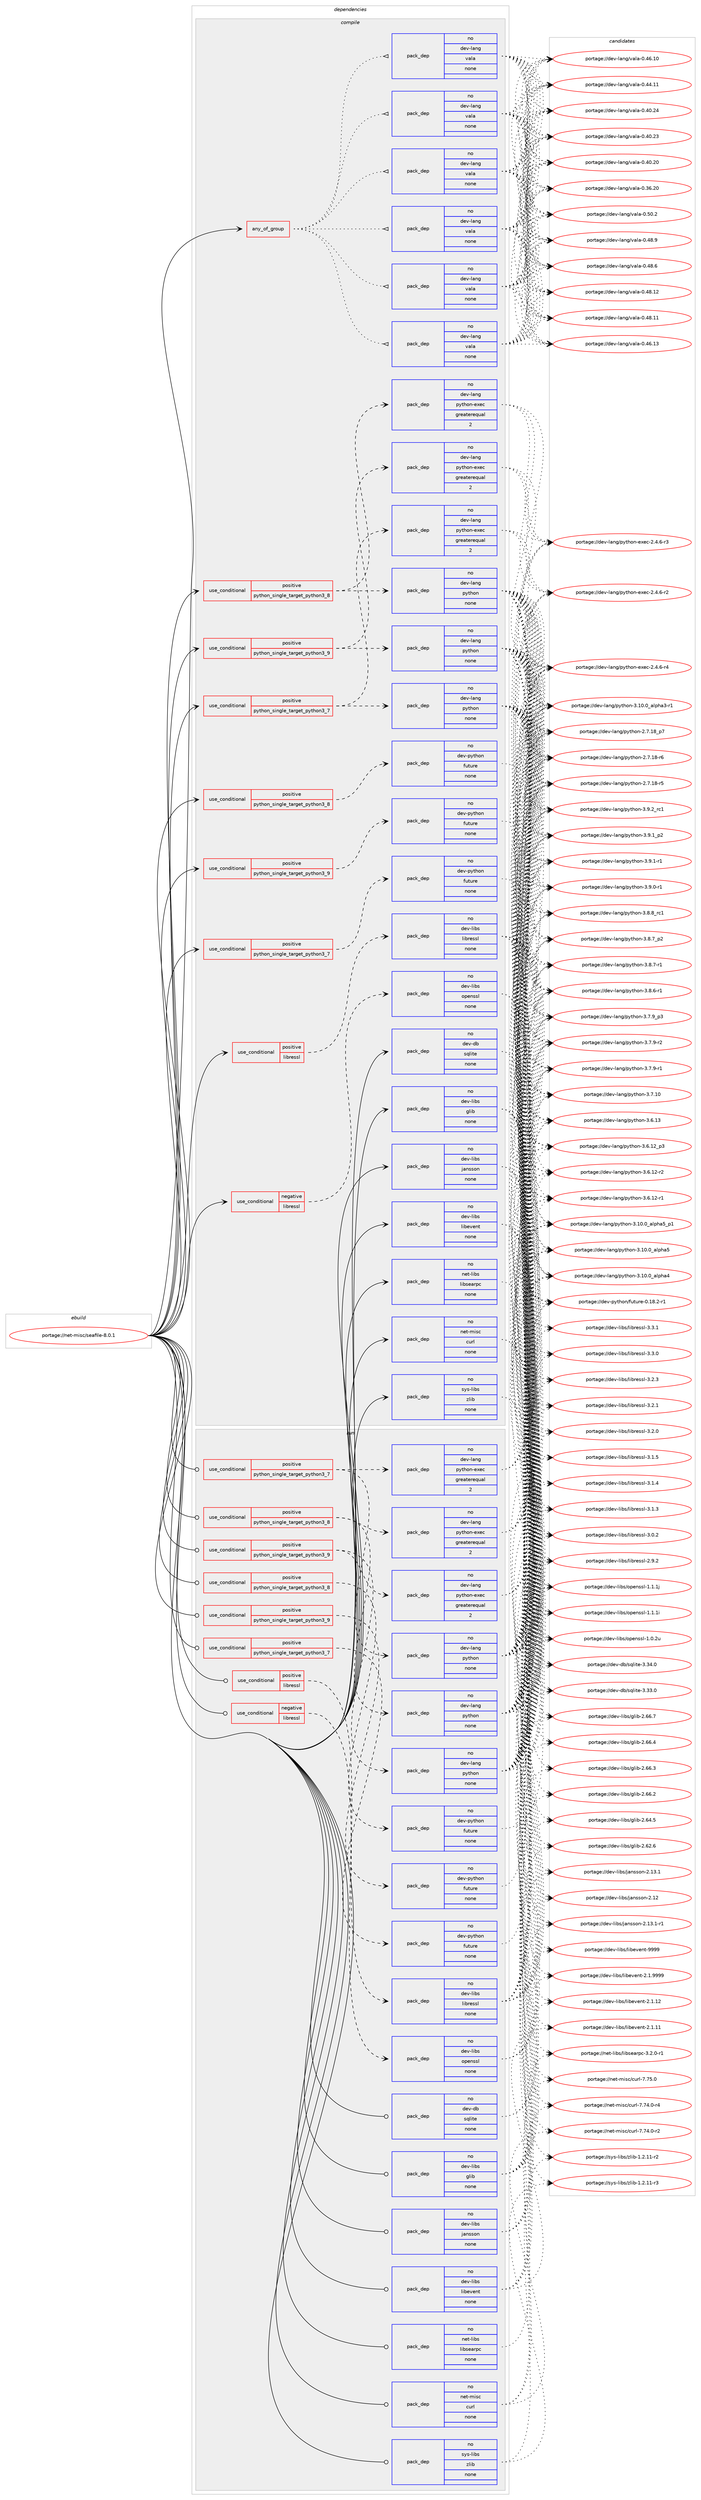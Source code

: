 digraph prolog {

# *************
# Graph options
# *************

newrank=true;
concentrate=true;
compound=true;
graph [rankdir=LR,fontname=Helvetica,fontsize=10,ranksep=1.5];#, ranksep=2.5, nodesep=0.2];
edge  [arrowhead=vee];
node  [fontname=Helvetica,fontsize=10];

# **********
# The ebuild
# **********

subgraph cluster_leftcol {
color=gray;
rank=same;
label=<<i>ebuild</i>>;
id [label="portage://net-misc/seafile-8.0.1", color=red, width=4, href="../net-misc/seafile-8.0.1.svg"];
}

# ****************
# The dependencies
# ****************

subgraph cluster_midcol {
color=gray;
label=<<i>dependencies</i>>;
subgraph cluster_compile {
fillcolor="#eeeeee";
style=filled;
label=<<i>compile</i>>;
subgraph any100 {
dependency11655 [label=<<TABLE BORDER="0" CELLBORDER="1" CELLSPACING="0" CELLPADDING="4"><TR><TD CELLPADDING="10">any_of_group</TD></TR></TABLE>>, shape=none, color=red];subgraph pack8197 {
dependency11656 [label=<<TABLE BORDER="0" CELLBORDER="1" CELLSPACING="0" CELLPADDING="4" WIDTH="220"><TR><TD ROWSPAN="6" CELLPADDING="30">pack_dep</TD></TR><TR><TD WIDTH="110">no</TD></TR><TR><TD>dev-lang</TD></TR><TR><TD>vala</TD></TR><TR><TD>none</TD></TR><TR><TD></TD></TR></TABLE>>, shape=none, color=blue];
}
dependency11655:e -> dependency11656:w [weight=20,style="dotted",arrowhead="oinv"];
subgraph pack8198 {
dependency11657 [label=<<TABLE BORDER="0" CELLBORDER="1" CELLSPACING="0" CELLPADDING="4" WIDTH="220"><TR><TD ROWSPAN="6" CELLPADDING="30">pack_dep</TD></TR><TR><TD WIDTH="110">no</TD></TR><TR><TD>dev-lang</TD></TR><TR><TD>vala</TD></TR><TR><TD>none</TD></TR><TR><TD></TD></TR></TABLE>>, shape=none, color=blue];
}
dependency11655:e -> dependency11657:w [weight=20,style="dotted",arrowhead="oinv"];
subgraph pack8199 {
dependency11658 [label=<<TABLE BORDER="0" CELLBORDER="1" CELLSPACING="0" CELLPADDING="4" WIDTH="220"><TR><TD ROWSPAN="6" CELLPADDING="30">pack_dep</TD></TR><TR><TD WIDTH="110">no</TD></TR><TR><TD>dev-lang</TD></TR><TR><TD>vala</TD></TR><TR><TD>none</TD></TR><TR><TD></TD></TR></TABLE>>, shape=none, color=blue];
}
dependency11655:e -> dependency11658:w [weight=20,style="dotted",arrowhead="oinv"];
subgraph pack8200 {
dependency11659 [label=<<TABLE BORDER="0" CELLBORDER="1" CELLSPACING="0" CELLPADDING="4" WIDTH="220"><TR><TD ROWSPAN="6" CELLPADDING="30">pack_dep</TD></TR><TR><TD WIDTH="110">no</TD></TR><TR><TD>dev-lang</TD></TR><TR><TD>vala</TD></TR><TR><TD>none</TD></TR><TR><TD></TD></TR></TABLE>>, shape=none, color=blue];
}
dependency11655:e -> dependency11659:w [weight=20,style="dotted",arrowhead="oinv"];
subgraph pack8201 {
dependency11660 [label=<<TABLE BORDER="0" CELLBORDER="1" CELLSPACING="0" CELLPADDING="4" WIDTH="220"><TR><TD ROWSPAN="6" CELLPADDING="30">pack_dep</TD></TR><TR><TD WIDTH="110">no</TD></TR><TR><TD>dev-lang</TD></TR><TR><TD>vala</TD></TR><TR><TD>none</TD></TR><TR><TD></TD></TR></TABLE>>, shape=none, color=blue];
}
dependency11655:e -> dependency11660:w [weight=20,style="dotted",arrowhead="oinv"];
subgraph pack8202 {
dependency11661 [label=<<TABLE BORDER="0" CELLBORDER="1" CELLSPACING="0" CELLPADDING="4" WIDTH="220"><TR><TD ROWSPAN="6" CELLPADDING="30">pack_dep</TD></TR><TR><TD WIDTH="110">no</TD></TR><TR><TD>dev-lang</TD></TR><TR><TD>vala</TD></TR><TR><TD>none</TD></TR><TR><TD></TD></TR></TABLE>>, shape=none, color=blue];
}
dependency11655:e -> dependency11661:w [weight=20,style="dotted",arrowhead="oinv"];
}
id:e -> dependency11655:w [weight=20,style="solid",arrowhead="vee"];
subgraph cond3349 {
dependency11662 [label=<<TABLE BORDER="0" CELLBORDER="1" CELLSPACING="0" CELLPADDING="4"><TR><TD ROWSPAN="3" CELLPADDING="10">use_conditional</TD></TR><TR><TD>negative</TD></TR><TR><TD>libressl</TD></TR></TABLE>>, shape=none, color=red];
subgraph pack8203 {
dependency11663 [label=<<TABLE BORDER="0" CELLBORDER="1" CELLSPACING="0" CELLPADDING="4" WIDTH="220"><TR><TD ROWSPAN="6" CELLPADDING="30">pack_dep</TD></TR><TR><TD WIDTH="110">no</TD></TR><TR><TD>dev-libs</TD></TR><TR><TD>openssl</TD></TR><TR><TD>none</TD></TR><TR><TD></TD></TR></TABLE>>, shape=none, color=blue];
}
dependency11662:e -> dependency11663:w [weight=20,style="dashed",arrowhead="vee"];
}
id:e -> dependency11662:w [weight=20,style="solid",arrowhead="vee"];
subgraph cond3350 {
dependency11664 [label=<<TABLE BORDER="0" CELLBORDER="1" CELLSPACING="0" CELLPADDING="4"><TR><TD ROWSPAN="3" CELLPADDING="10">use_conditional</TD></TR><TR><TD>positive</TD></TR><TR><TD>libressl</TD></TR></TABLE>>, shape=none, color=red];
subgraph pack8204 {
dependency11665 [label=<<TABLE BORDER="0" CELLBORDER="1" CELLSPACING="0" CELLPADDING="4" WIDTH="220"><TR><TD ROWSPAN="6" CELLPADDING="30">pack_dep</TD></TR><TR><TD WIDTH="110">no</TD></TR><TR><TD>dev-libs</TD></TR><TR><TD>libressl</TD></TR><TR><TD>none</TD></TR><TR><TD></TD></TR></TABLE>>, shape=none, color=blue];
}
dependency11664:e -> dependency11665:w [weight=20,style="dashed",arrowhead="vee"];
}
id:e -> dependency11664:w [weight=20,style="solid",arrowhead="vee"];
subgraph cond3351 {
dependency11666 [label=<<TABLE BORDER="0" CELLBORDER="1" CELLSPACING="0" CELLPADDING="4"><TR><TD ROWSPAN="3" CELLPADDING="10">use_conditional</TD></TR><TR><TD>positive</TD></TR><TR><TD>python_single_target_python3_7</TD></TR></TABLE>>, shape=none, color=red];
subgraph pack8205 {
dependency11667 [label=<<TABLE BORDER="0" CELLBORDER="1" CELLSPACING="0" CELLPADDING="4" WIDTH="220"><TR><TD ROWSPAN="6" CELLPADDING="30">pack_dep</TD></TR><TR><TD WIDTH="110">no</TD></TR><TR><TD>dev-lang</TD></TR><TR><TD>python</TD></TR><TR><TD>none</TD></TR><TR><TD></TD></TR></TABLE>>, shape=none, color=blue];
}
dependency11666:e -> dependency11667:w [weight=20,style="dashed",arrowhead="vee"];
subgraph pack8206 {
dependency11668 [label=<<TABLE BORDER="0" CELLBORDER="1" CELLSPACING="0" CELLPADDING="4" WIDTH="220"><TR><TD ROWSPAN="6" CELLPADDING="30">pack_dep</TD></TR><TR><TD WIDTH="110">no</TD></TR><TR><TD>dev-lang</TD></TR><TR><TD>python-exec</TD></TR><TR><TD>greaterequal</TD></TR><TR><TD>2</TD></TR></TABLE>>, shape=none, color=blue];
}
dependency11666:e -> dependency11668:w [weight=20,style="dashed",arrowhead="vee"];
}
id:e -> dependency11666:w [weight=20,style="solid",arrowhead="vee"];
subgraph cond3352 {
dependency11669 [label=<<TABLE BORDER="0" CELLBORDER="1" CELLSPACING="0" CELLPADDING="4"><TR><TD ROWSPAN="3" CELLPADDING="10">use_conditional</TD></TR><TR><TD>positive</TD></TR><TR><TD>python_single_target_python3_7</TD></TR></TABLE>>, shape=none, color=red];
subgraph pack8207 {
dependency11670 [label=<<TABLE BORDER="0" CELLBORDER="1" CELLSPACING="0" CELLPADDING="4" WIDTH="220"><TR><TD ROWSPAN="6" CELLPADDING="30">pack_dep</TD></TR><TR><TD WIDTH="110">no</TD></TR><TR><TD>dev-python</TD></TR><TR><TD>future</TD></TR><TR><TD>none</TD></TR><TR><TD></TD></TR></TABLE>>, shape=none, color=blue];
}
dependency11669:e -> dependency11670:w [weight=20,style="dashed",arrowhead="vee"];
}
id:e -> dependency11669:w [weight=20,style="solid",arrowhead="vee"];
subgraph cond3353 {
dependency11671 [label=<<TABLE BORDER="0" CELLBORDER="1" CELLSPACING="0" CELLPADDING="4"><TR><TD ROWSPAN="3" CELLPADDING="10">use_conditional</TD></TR><TR><TD>positive</TD></TR><TR><TD>python_single_target_python3_8</TD></TR></TABLE>>, shape=none, color=red];
subgraph pack8208 {
dependency11672 [label=<<TABLE BORDER="0" CELLBORDER="1" CELLSPACING="0" CELLPADDING="4" WIDTH="220"><TR><TD ROWSPAN="6" CELLPADDING="30">pack_dep</TD></TR><TR><TD WIDTH="110">no</TD></TR><TR><TD>dev-lang</TD></TR><TR><TD>python</TD></TR><TR><TD>none</TD></TR><TR><TD></TD></TR></TABLE>>, shape=none, color=blue];
}
dependency11671:e -> dependency11672:w [weight=20,style="dashed",arrowhead="vee"];
subgraph pack8209 {
dependency11673 [label=<<TABLE BORDER="0" CELLBORDER="1" CELLSPACING="0" CELLPADDING="4" WIDTH="220"><TR><TD ROWSPAN="6" CELLPADDING="30">pack_dep</TD></TR><TR><TD WIDTH="110">no</TD></TR><TR><TD>dev-lang</TD></TR><TR><TD>python-exec</TD></TR><TR><TD>greaterequal</TD></TR><TR><TD>2</TD></TR></TABLE>>, shape=none, color=blue];
}
dependency11671:e -> dependency11673:w [weight=20,style="dashed",arrowhead="vee"];
}
id:e -> dependency11671:w [weight=20,style="solid",arrowhead="vee"];
subgraph cond3354 {
dependency11674 [label=<<TABLE BORDER="0" CELLBORDER="1" CELLSPACING="0" CELLPADDING="4"><TR><TD ROWSPAN="3" CELLPADDING="10">use_conditional</TD></TR><TR><TD>positive</TD></TR><TR><TD>python_single_target_python3_8</TD></TR></TABLE>>, shape=none, color=red];
subgraph pack8210 {
dependency11675 [label=<<TABLE BORDER="0" CELLBORDER="1" CELLSPACING="0" CELLPADDING="4" WIDTH="220"><TR><TD ROWSPAN="6" CELLPADDING="30">pack_dep</TD></TR><TR><TD WIDTH="110">no</TD></TR><TR><TD>dev-python</TD></TR><TR><TD>future</TD></TR><TR><TD>none</TD></TR><TR><TD></TD></TR></TABLE>>, shape=none, color=blue];
}
dependency11674:e -> dependency11675:w [weight=20,style="dashed",arrowhead="vee"];
}
id:e -> dependency11674:w [weight=20,style="solid",arrowhead="vee"];
subgraph cond3355 {
dependency11676 [label=<<TABLE BORDER="0" CELLBORDER="1" CELLSPACING="0" CELLPADDING="4"><TR><TD ROWSPAN="3" CELLPADDING="10">use_conditional</TD></TR><TR><TD>positive</TD></TR><TR><TD>python_single_target_python3_9</TD></TR></TABLE>>, shape=none, color=red];
subgraph pack8211 {
dependency11677 [label=<<TABLE BORDER="0" CELLBORDER="1" CELLSPACING="0" CELLPADDING="4" WIDTH="220"><TR><TD ROWSPAN="6" CELLPADDING="30">pack_dep</TD></TR><TR><TD WIDTH="110">no</TD></TR><TR><TD>dev-lang</TD></TR><TR><TD>python</TD></TR><TR><TD>none</TD></TR><TR><TD></TD></TR></TABLE>>, shape=none, color=blue];
}
dependency11676:e -> dependency11677:w [weight=20,style="dashed",arrowhead="vee"];
subgraph pack8212 {
dependency11678 [label=<<TABLE BORDER="0" CELLBORDER="1" CELLSPACING="0" CELLPADDING="4" WIDTH="220"><TR><TD ROWSPAN="6" CELLPADDING="30">pack_dep</TD></TR><TR><TD WIDTH="110">no</TD></TR><TR><TD>dev-lang</TD></TR><TR><TD>python-exec</TD></TR><TR><TD>greaterequal</TD></TR><TR><TD>2</TD></TR></TABLE>>, shape=none, color=blue];
}
dependency11676:e -> dependency11678:w [weight=20,style="dashed",arrowhead="vee"];
}
id:e -> dependency11676:w [weight=20,style="solid",arrowhead="vee"];
subgraph cond3356 {
dependency11679 [label=<<TABLE BORDER="0" CELLBORDER="1" CELLSPACING="0" CELLPADDING="4"><TR><TD ROWSPAN="3" CELLPADDING="10">use_conditional</TD></TR><TR><TD>positive</TD></TR><TR><TD>python_single_target_python3_9</TD></TR></TABLE>>, shape=none, color=red];
subgraph pack8213 {
dependency11680 [label=<<TABLE BORDER="0" CELLBORDER="1" CELLSPACING="0" CELLPADDING="4" WIDTH="220"><TR><TD ROWSPAN="6" CELLPADDING="30">pack_dep</TD></TR><TR><TD WIDTH="110">no</TD></TR><TR><TD>dev-python</TD></TR><TR><TD>future</TD></TR><TR><TD>none</TD></TR><TR><TD></TD></TR></TABLE>>, shape=none, color=blue];
}
dependency11679:e -> dependency11680:w [weight=20,style="dashed",arrowhead="vee"];
}
id:e -> dependency11679:w [weight=20,style="solid",arrowhead="vee"];
subgraph pack8214 {
dependency11681 [label=<<TABLE BORDER="0" CELLBORDER="1" CELLSPACING="0" CELLPADDING="4" WIDTH="220"><TR><TD ROWSPAN="6" CELLPADDING="30">pack_dep</TD></TR><TR><TD WIDTH="110">no</TD></TR><TR><TD>dev-db</TD></TR><TR><TD>sqlite</TD></TR><TR><TD>none</TD></TR><TR><TD></TD></TR></TABLE>>, shape=none, color=blue];
}
id:e -> dependency11681:w [weight=20,style="solid",arrowhead="vee"];
subgraph pack8215 {
dependency11682 [label=<<TABLE BORDER="0" CELLBORDER="1" CELLSPACING="0" CELLPADDING="4" WIDTH="220"><TR><TD ROWSPAN="6" CELLPADDING="30">pack_dep</TD></TR><TR><TD WIDTH="110">no</TD></TR><TR><TD>dev-libs</TD></TR><TR><TD>glib</TD></TR><TR><TD>none</TD></TR><TR><TD></TD></TR></TABLE>>, shape=none, color=blue];
}
id:e -> dependency11682:w [weight=20,style="solid",arrowhead="vee"];
subgraph pack8216 {
dependency11683 [label=<<TABLE BORDER="0" CELLBORDER="1" CELLSPACING="0" CELLPADDING="4" WIDTH="220"><TR><TD ROWSPAN="6" CELLPADDING="30">pack_dep</TD></TR><TR><TD WIDTH="110">no</TD></TR><TR><TD>dev-libs</TD></TR><TR><TD>jansson</TD></TR><TR><TD>none</TD></TR><TR><TD></TD></TR></TABLE>>, shape=none, color=blue];
}
id:e -> dependency11683:w [weight=20,style="solid",arrowhead="vee"];
subgraph pack8217 {
dependency11684 [label=<<TABLE BORDER="0" CELLBORDER="1" CELLSPACING="0" CELLPADDING="4" WIDTH="220"><TR><TD ROWSPAN="6" CELLPADDING="30">pack_dep</TD></TR><TR><TD WIDTH="110">no</TD></TR><TR><TD>dev-libs</TD></TR><TR><TD>libevent</TD></TR><TR><TD>none</TD></TR><TR><TD></TD></TR></TABLE>>, shape=none, color=blue];
}
id:e -> dependency11684:w [weight=20,style="solid",arrowhead="vee"];
subgraph pack8218 {
dependency11685 [label=<<TABLE BORDER="0" CELLBORDER="1" CELLSPACING="0" CELLPADDING="4" WIDTH="220"><TR><TD ROWSPAN="6" CELLPADDING="30">pack_dep</TD></TR><TR><TD WIDTH="110">no</TD></TR><TR><TD>net-libs</TD></TR><TR><TD>libsearpc</TD></TR><TR><TD>none</TD></TR><TR><TD></TD></TR></TABLE>>, shape=none, color=blue];
}
id:e -> dependency11685:w [weight=20,style="solid",arrowhead="vee"];
subgraph pack8219 {
dependency11686 [label=<<TABLE BORDER="0" CELLBORDER="1" CELLSPACING="0" CELLPADDING="4" WIDTH="220"><TR><TD ROWSPAN="6" CELLPADDING="30">pack_dep</TD></TR><TR><TD WIDTH="110">no</TD></TR><TR><TD>net-misc</TD></TR><TR><TD>curl</TD></TR><TR><TD>none</TD></TR><TR><TD></TD></TR></TABLE>>, shape=none, color=blue];
}
id:e -> dependency11686:w [weight=20,style="solid",arrowhead="vee"];
subgraph pack8220 {
dependency11687 [label=<<TABLE BORDER="0" CELLBORDER="1" CELLSPACING="0" CELLPADDING="4" WIDTH="220"><TR><TD ROWSPAN="6" CELLPADDING="30">pack_dep</TD></TR><TR><TD WIDTH="110">no</TD></TR><TR><TD>sys-libs</TD></TR><TR><TD>zlib</TD></TR><TR><TD>none</TD></TR><TR><TD></TD></TR></TABLE>>, shape=none, color=blue];
}
id:e -> dependency11687:w [weight=20,style="solid",arrowhead="vee"];
}
subgraph cluster_compileandrun {
fillcolor="#eeeeee";
style=filled;
label=<<i>compile and run</i>>;
}
subgraph cluster_run {
fillcolor="#eeeeee";
style=filled;
label=<<i>run</i>>;
subgraph cond3357 {
dependency11688 [label=<<TABLE BORDER="0" CELLBORDER="1" CELLSPACING="0" CELLPADDING="4"><TR><TD ROWSPAN="3" CELLPADDING="10">use_conditional</TD></TR><TR><TD>negative</TD></TR><TR><TD>libressl</TD></TR></TABLE>>, shape=none, color=red];
subgraph pack8221 {
dependency11689 [label=<<TABLE BORDER="0" CELLBORDER="1" CELLSPACING="0" CELLPADDING="4" WIDTH="220"><TR><TD ROWSPAN="6" CELLPADDING="30">pack_dep</TD></TR><TR><TD WIDTH="110">no</TD></TR><TR><TD>dev-libs</TD></TR><TR><TD>openssl</TD></TR><TR><TD>none</TD></TR><TR><TD></TD></TR></TABLE>>, shape=none, color=blue];
}
dependency11688:e -> dependency11689:w [weight=20,style="dashed",arrowhead="vee"];
}
id:e -> dependency11688:w [weight=20,style="solid",arrowhead="odot"];
subgraph cond3358 {
dependency11690 [label=<<TABLE BORDER="0" CELLBORDER="1" CELLSPACING="0" CELLPADDING="4"><TR><TD ROWSPAN="3" CELLPADDING="10">use_conditional</TD></TR><TR><TD>positive</TD></TR><TR><TD>libressl</TD></TR></TABLE>>, shape=none, color=red];
subgraph pack8222 {
dependency11691 [label=<<TABLE BORDER="0" CELLBORDER="1" CELLSPACING="0" CELLPADDING="4" WIDTH="220"><TR><TD ROWSPAN="6" CELLPADDING="30">pack_dep</TD></TR><TR><TD WIDTH="110">no</TD></TR><TR><TD>dev-libs</TD></TR><TR><TD>libressl</TD></TR><TR><TD>none</TD></TR><TR><TD></TD></TR></TABLE>>, shape=none, color=blue];
}
dependency11690:e -> dependency11691:w [weight=20,style="dashed",arrowhead="vee"];
}
id:e -> dependency11690:w [weight=20,style="solid",arrowhead="odot"];
subgraph cond3359 {
dependency11692 [label=<<TABLE BORDER="0" CELLBORDER="1" CELLSPACING="0" CELLPADDING="4"><TR><TD ROWSPAN="3" CELLPADDING="10">use_conditional</TD></TR><TR><TD>positive</TD></TR><TR><TD>python_single_target_python3_7</TD></TR></TABLE>>, shape=none, color=red];
subgraph pack8223 {
dependency11693 [label=<<TABLE BORDER="0" CELLBORDER="1" CELLSPACING="0" CELLPADDING="4" WIDTH="220"><TR><TD ROWSPAN="6" CELLPADDING="30">pack_dep</TD></TR><TR><TD WIDTH="110">no</TD></TR><TR><TD>dev-lang</TD></TR><TR><TD>python</TD></TR><TR><TD>none</TD></TR><TR><TD></TD></TR></TABLE>>, shape=none, color=blue];
}
dependency11692:e -> dependency11693:w [weight=20,style="dashed",arrowhead="vee"];
subgraph pack8224 {
dependency11694 [label=<<TABLE BORDER="0" CELLBORDER="1" CELLSPACING="0" CELLPADDING="4" WIDTH="220"><TR><TD ROWSPAN="6" CELLPADDING="30">pack_dep</TD></TR><TR><TD WIDTH="110">no</TD></TR><TR><TD>dev-lang</TD></TR><TR><TD>python-exec</TD></TR><TR><TD>greaterequal</TD></TR><TR><TD>2</TD></TR></TABLE>>, shape=none, color=blue];
}
dependency11692:e -> dependency11694:w [weight=20,style="dashed",arrowhead="vee"];
}
id:e -> dependency11692:w [weight=20,style="solid",arrowhead="odot"];
subgraph cond3360 {
dependency11695 [label=<<TABLE BORDER="0" CELLBORDER="1" CELLSPACING="0" CELLPADDING="4"><TR><TD ROWSPAN="3" CELLPADDING="10">use_conditional</TD></TR><TR><TD>positive</TD></TR><TR><TD>python_single_target_python3_7</TD></TR></TABLE>>, shape=none, color=red];
subgraph pack8225 {
dependency11696 [label=<<TABLE BORDER="0" CELLBORDER="1" CELLSPACING="0" CELLPADDING="4" WIDTH="220"><TR><TD ROWSPAN="6" CELLPADDING="30">pack_dep</TD></TR><TR><TD WIDTH="110">no</TD></TR><TR><TD>dev-python</TD></TR><TR><TD>future</TD></TR><TR><TD>none</TD></TR><TR><TD></TD></TR></TABLE>>, shape=none, color=blue];
}
dependency11695:e -> dependency11696:w [weight=20,style="dashed",arrowhead="vee"];
}
id:e -> dependency11695:w [weight=20,style="solid",arrowhead="odot"];
subgraph cond3361 {
dependency11697 [label=<<TABLE BORDER="0" CELLBORDER="1" CELLSPACING="0" CELLPADDING="4"><TR><TD ROWSPAN="3" CELLPADDING="10">use_conditional</TD></TR><TR><TD>positive</TD></TR><TR><TD>python_single_target_python3_8</TD></TR></TABLE>>, shape=none, color=red];
subgraph pack8226 {
dependency11698 [label=<<TABLE BORDER="0" CELLBORDER="1" CELLSPACING="0" CELLPADDING="4" WIDTH="220"><TR><TD ROWSPAN="6" CELLPADDING="30">pack_dep</TD></TR><TR><TD WIDTH="110">no</TD></TR><TR><TD>dev-lang</TD></TR><TR><TD>python</TD></TR><TR><TD>none</TD></TR><TR><TD></TD></TR></TABLE>>, shape=none, color=blue];
}
dependency11697:e -> dependency11698:w [weight=20,style="dashed",arrowhead="vee"];
subgraph pack8227 {
dependency11699 [label=<<TABLE BORDER="0" CELLBORDER="1" CELLSPACING="0" CELLPADDING="4" WIDTH="220"><TR><TD ROWSPAN="6" CELLPADDING="30">pack_dep</TD></TR><TR><TD WIDTH="110">no</TD></TR><TR><TD>dev-lang</TD></TR><TR><TD>python-exec</TD></TR><TR><TD>greaterequal</TD></TR><TR><TD>2</TD></TR></TABLE>>, shape=none, color=blue];
}
dependency11697:e -> dependency11699:w [weight=20,style="dashed",arrowhead="vee"];
}
id:e -> dependency11697:w [weight=20,style="solid",arrowhead="odot"];
subgraph cond3362 {
dependency11700 [label=<<TABLE BORDER="0" CELLBORDER="1" CELLSPACING="0" CELLPADDING="4"><TR><TD ROWSPAN="3" CELLPADDING="10">use_conditional</TD></TR><TR><TD>positive</TD></TR><TR><TD>python_single_target_python3_8</TD></TR></TABLE>>, shape=none, color=red];
subgraph pack8228 {
dependency11701 [label=<<TABLE BORDER="0" CELLBORDER="1" CELLSPACING="0" CELLPADDING="4" WIDTH="220"><TR><TD ROWSPAN="6" CELLPADDING="30">pack_dep</TD></TR><TR><TD WIDTH="110">no</TD></TR><TR><TD>dev-python</TD></TR><TR><TD>future</TD></TR><TR><TD>none</TD></TR><TR><TD></TD></TR></TABLE>>, shape=none, color=blue];
}
dependency11700:e -> dependency11701:w [weight=20,style="dashed",arrowhead="vee"];
}
id:e -> dependency11700:w [weight=20,style="solid",arrowhead="odot"];
subgraph cond3363 {
dependency11702 [label=<<TABLE BORDER="0" CELLBORDER="1" CELLSPACING="0" CELLPADDING="4"><TR><TD ROWSPAN="3" CELLPADDING="10">use_conditional</TD></TR><TR><TD>positive</TD></TR><TR><TD>python_single_target_python3_9</TD></TR></TABLE>>, shape=none, color=red];
subgraph pack8229 {
dependency11703 [label=<<TABLE BORDER="0" CELLBORDER="1" CELLSPACING="0" CELLPADDING="4" WIDTH="220"><TR><TD ROWSPAN="6" CELLPADDING="30">pack_dep</TD></TR><TR><TD WIDTH="110">no</TD></TR><TR><TD>dev-lang</TD></TR><TR><TD>python</TD></TR><TR><TD>none</TD></TR><TR><TD></TD></TR></TABLE>>, shape=none, color=blue];
}
dependency11702:e -> dependency11703:w [weight=20,style="dashed",arrowhead="vee"];
subgraph pack8230 {
dependency11704 [label=<<TABLE BORDER="0" CELLBORDER="1" CELLSPACING="0" CELLPADDING="4" WIDTH="220"><TR><TD ROWSPAN="6" CELLPADDING="30">pack_dep</TD></TR><TR><TD WIDTH="110">no</TD></TR><TR><TD>dev-lang</TD></TR><TR><TD>python-exec</TD></TR><TR><TD>greaterequal</TD></TR><TR><TD>2</TD></TR></TABLE>>, shape=none, color=blue];
}
dependency11702:e -> dependency11704:w [weight=20,style="dashed",arrowhead="vee"];
}
id:e -> dependency11702:w [weight=20,style="solid",arrowhead="odot"];
subgraph cond3364 {
dependency11705 [label=<<TABLE BORDER="0" CELLBORDER="1" CELLSPACING="0" CELLPADDING="4"><TR><TD ROWSPAN="3" CELLPADDING="10">use_conditional</TD></TR><TR><TD>positive</TD></TR><TR><TD>python_single_target_python3_9</TD></TR></TABLE>>, shape=none, color=red];
subgraph pack8231 {
dependency11706 [label=<<TABLE BORDER="0" CELLBORDER="1" CELLSPACING="0" CELLPADDING="4" WIDTH="220"><TR><TD ROWSPAN="6" CELLPADDING="30">pack_dep</TD></TR><TR><TD WIDTH="110">no</TD></TR><TR><TD>dev-python</TD></TR><TR><TD>future</TD></TR><TR><TD>none</TD></TR><TR><TD></TD></TR></TABLE>>, shape=none, color=blue];
}
dependency11705:e -> dependency11706:w [weight=20,style="dashed",arrowhead="vee"];
}
id:e -> dependency11705:w [weight=20,style="solid",arrowhead="odot"];
subgraph pack8232 {
dependency11707 [label=<<TABLE BORDER="0" CELLBORDER="1" CELLSPACING="0" CELLPADDING="4" WIDTH="220"><TR><TD ROWSPAN="6" CELLPADDING="30">pack_dep</TD></TR><TR><TD WIDTH="110">no</TD></TR><TR><TD>dev-db</TD></TR><TR><TD>sqlite</TD></TR><TR><TD>none</TD></TR><TR><TD></TD></TR></TABLE>>, shape=none, color=blue];
}
id:e -> dependency11707:w [weight=20,style="solid",arrowhead="odot"];
subgraph pack8233 {
dependency11708 [label=<<TABLE BORDER="0" CELLBORDER="1" CELLSPACING="0" CELLPADDING="4" WIDTH="220"><TR><TD ROWSPAN="6" CELLPADDING="30">pack_dep</TD></TR><TR><TD WIDTH="110">no</TD></TR><TR><TD>dev-libs</TD></TR><TR><TD>glib</TD></TR><TR><TD>none</TD></TR><TR><TD></TD></TR></TABLE>>, shape=none, color=blue];
}
id:e -> dependency11708:w [weight=20,style="solid",arrowhead="odot"];
subgraph pack8234 {
dependency11709 [label=<<TABLE BORDER="0" CELLBORDER="1" CELLSPACING="0" CELLPADDING="4" WIDTH="220"><TR><TD ROWSPAN="6" CELLPADDING="30">pack_dep</TD></TR><TR><TD WIDTH="110">no</TD></TR><TR><TD>dev-libs</TD></TR><TR><TD>jansson</TD></TR><TR><TD>none</TD></TR><TR><TD></TD></TR></TABLE>>, shape=none, color=blue];
}
id:e -> dependency11709:w [weight=20,style="solid",arrowhead="odot"];
subgraph pack8235 {
dependency11710 [label=<<TABLE BORDER="0" CELLBORDER="1" CELLSPACING="0" CELLPADDING="4" WIDTH="220"><TR><TD ROWSPAN="6" CELLPADDING="30">pack_dep</TD></TR><TR><TD WIDTH="110">no</TD></TR><TR><TD>dev-libs</TD></TR><TR><TD>libevent</TD></TR><TR><TD>none</TD></TR><TR><TD></TD></TR></TABLE>>, shape=none, color=blue];
}
id:e -> dependency11710:w [weight=20,style="solid",arrowhead="odot"];
subgraph pack8236 {
dependency11711 [label=<<TABLE BORDER="0" CELLBORDER="1" CELLSPACING="0" CELLPADDING="4" WIDTH="220"><TR><TD ROWSPAN="6" CELLPADDING="30">pack_dep</TD></TR><TR><TD WIDTH="110">no</TD></TR><TR><TD>net-libs</TD></TR><TR><TD>libsearpc</TD></TR><TR><TD>none</TD></TR><TR><TD></TD></TR></TABLE>>, shape=none, color=blue];
}
id:e -> dependency11711:w [weight=20,style="solid",arrowhead="odot"];
subgraph pack8237 {
dependency11712 [label=<<TABLE BORDER="0" CELLBORDER="1" CELLSPACING="0" CELLPADDING="4" WIDTH="220"><TR><TD ROWSPAN="6" CELLPADDING="30">pack_dep</TD></TR><TR><TD WIDTH="110">no</TD></TR><TR><TD>net-misc</TD></TR><TR><TD>curl</TD></TR><TR><TD>none</TD></TR><TR><TD></TD></TR></TABLE>>, shape=none, color=blue];
}
id:e -> dependency11712:w [weight=20,style="solid",arrowhead="odot"];
subgraph pack8238 {
dependency11713 [label=<<TABLE BORDER="0" CELLBORDER="1" CELLSPACING="0" CELLPADDING="4" WIDTH="220"><TR><TD ROWSPAN="6" CELLPADDING="30">pack_dep</TD></TR><TR><TD WIDTH="110">no</TD></TR><TR><TD>sys-libs</TD></TR><TR><TD>zlib</TD></TR><TR><TD>none</TD></TR><TR><TD></TD></TR></TABLE>>, shape=none, color=blue];
}
id:e -> dependency11713:w [weight=20,style="solid",arrowhead="odot"];
}
}

# **************
# The candidates
# **************

subgraph cluster_choices {
rank=same;
color=gray;
label=<<i>candidates</i>>;

subgraph choice8197 {
color=black;
nodesep=1;
choice100101118451089711010347118971089745484653484650 [label="portage://dev-lang/vala-0.50.2", color=red, width=4,href="../dev-lang/vala-0.50.2.svg"];
choice100101118451089711010347118971089745484652564657 [label="portage://dev-lang/vala-0.48.9", color=red, width=4,href="../dev-lang/vala-0.48.9.svg"];
choice100101118451089711010347118971089745484652564654 [label="portage://dev-lang/vala-0.48.6", color=red, width=4,href="../dev-lang/vala-0.48.6.svg"];
choice10010111845108971101034711897108974548465256464950 [label="portage://dev-lang/vala-0.48.12", color=red, width=4,href="../dev-lang/vala-0.48.12.svg"];
choice10010111845108971101034711897108974548465256464949 [label="portage://dev-lang/vala-0.48.11", color=red, width=4,href="../dev-lang/vala-0.48.11.svg"];
choice10010111845108971101034711897108974548465254464951 [label="portage://dev-lang/vala-0.46.13", color=red, width=4,href="../dev-lang/vala-0.46.13.svg"];
choice10010111845108971101034711897108974548465254464948 [label="portage://dev-lang/vala-0.46.10", color=red, width=4,href="../dev-lang/vala-0.46.10.svg"];
choice10010111845108971101034711897108974548465252464949 [label="portage://dev-lang/vala-0.44.11", color=red, width=4,href="../dev-lang/vala-0.44.11.svg"];
choice10010111845108971101034711897108974548465248465052 [label="portage://dev-lang/vala-0.40.24", color=red, width=4,href="../dev-lang/vala-0.40.24.svg"];
choice10010111845108971101034711897108974548465248465051 [label="portage://dev-lang/vala-0.40.23", color=red, width=4,href="../dev-lang/vala-0.40.23.svg"];
choice10010111845108971101034711897108974548465248465048 [label="portage://dev-lang/vala-0.40.20", color=red, width=4,href="../dev-lang/vala-0.40.20.svg"];
choice10010111845108971101034711897108974548465154465048 [label="portage://dev-lang/vala-0.36.20", color=red, width=4,href="../dev-lang/vala-0.36.20.svg"];
dependency11656:e -> choice100101118451089711010347118971089745484653484650:w [style=dotted,weight="100"];
dependency11656:e -> choice100101118451089711010347118971089745484652564657:w [style=dotted,weight="100"];
dependency11656:e -> choice100101118451089711010347118971089745484652564654:w [style=dotted,weight="100"];
dependency11656:e -> choice10010111845108971101034711897108974548465256464950:w [style=dotted,weight="100"];
dependency11656:e -> choice10010111845108971101034711897108974548465256464949:w [style=dotted,weight="100"];
dependency11656:e -> choice10010111845108971101034711897108974548465254464951:w [style=dotted,weight="100"];
dependency11656:e -> choice10010111845108971101034711897108974548465254464948:w [style=dotted,weight="100"];
dependency11656:e -> choice10010111845108971101034711897108974548465252464949:w [style=dotted,weight="100"];
dependency11656:e -> choice10010111845108971101034711897108974548465248465052:w [style=dotted,weight="100"];
dependency11656:e -> choice10010111845108971101034711897108974548465248465051:w [style=dotted,weight="100"];
dependency11656:e -> choice10010111845108971101034711897108974548465248465048:w [style=dotted,weight="100"];
dependency11656:e -> choice10010111845108971101034711897108974548465154465048:w [style=dotted,weight="100"];
}
subgraph choice8198 {
color=black;
nodesep=1;
choice100101118451089711010347118971089745484653484650 [label="portage://dev-lang/vala-0.50.2", color=red, width=4,href="../dev-lang/vala-0.50.2.svg"];
choice100101118451089711010347118971089745484652564657 [label="portage://dev-lang/vala-0.48.9", color=red, width=4,href="../dev-lang/vala-0.48.9.svg"];
choice100101118451089711010347118971089745484652564654 [label="portage://dev-lang/vala-0.48.6", color=red, width=4,href="../dev-lang/vala-0.48.6.svg"];
choice10010111845108971101034711897108974548465256464950 [label="portage://dev-lang/vala-0.48.12", color=red, width=4,href="../dev-lang/vala-0.48.12.svg"];
choice10010111845108971101034711897108974548465256464949 [label="portage://dev-lang/vala-0.48.11", color=red, width=4,href="../dev-lang/vala-0.48.11.svg"];
choice10010111845108971101034711897108974548465254464951 [label="portage://dev-lang/vala-0.46.13", color=red, width=4,href="../dev-lang/vala-0.46.13.svg"];
choice10010111845108971101034711897108974548465254464948 [label="portage://dev-lang/vala-0.46.10", color=red, width=4,href="../dev-lang/vala-0.46.10.svg"];
choice10010111845108971101034711897108974548465252464949 [label="portage://dev-lang/vala-0.44.11", color=red, width=4,href="../dev-lang/vala-0.44.11.svg"];
choice10010111845108971101034711897108974548465248465052 [label="portage://dev-lang/vala-0.40.24", color=red, width=4,href="../dev-lang/vala-0.40.24.svg"];
choice10010111845108971101034711897108974548465248465051 [label="portage://dev-lang/vala-0.40.23", color=red, width=4,href="../dev-lang/vala-0.40.23.svg"];
choice10010111845108971101034711897108974548465248465048 [label="portage://dev-lang/vala-0.40.20", color=red, width=4,href="../dev-lang/vala-0.40.20.svg"];
choice10010111845108971101034711897108974548465154465048 [label="portage://dev-lang/vala-0.36.20", color=red, width=4,href="../dev-lang/vala-0.36.20.svg"];
dependency11657:e -> choice100101118451089711010347118971089745484653484650:w [style=dotted,weight="100"];
dependency11657:e -> choice100101118451089711010347118971089745484652564657:w [style=dotted,weight="100"];
dependency11657:e -> choice100101118451089711010347118971089745484652564654:w [style=dotted,weight="100"];
dependency11657:e -> choice10010111845108971101034711897108974548465256464950:w [style=dotted,weight="100"];
dependency11657:e -> choice10010111845108971101034711897108974548465256464949:w [style=dotted,weight="100"];
dependency11657:e -> choice10010111845108971101034711897108974548465254464951:w [style=dotted,weight="100"];
dependency11657:e -> choice10010111845108971101034711897108974548465254464948:w [style=dotted,weight="100"];
dependency11657:e -> choice10010111845108971101034711897108974548465252464949:w [style=dotted,weight="100"];
dependency11657:e -> choice10010111845108971101034711897108974548465248465052:w [style=dotted,weight="100"];
dependency11657:e -> choice10010111845108971101034711897108974548465248465051:w [style=dotted,weight="100"];
dependency11657:e -> choice10010111845108971101034711897108974548465248465048:w [style=dotted,weight="100"];
dependency11657:e -> choice10010111845108971101034711897108974548465154465048:w [style=dotted,weight="100"];
}
subgraph choice8199 {
color=black;
nodesep=1;
choice100101118451089711010347118971089745484653484650 [label="portage://dev-lang/vala-0.50.2", color=red, width=4,href="../dev-lang/vala-0.50.2.svg"];
choice100101118451089711010347118971089745484652564657 [label="portage://dev-lang/vala-0.48.9", color=red, width=4,href="../dev-lang/vala-0.48.9.svg"];
choice100101118451089711010347118971089745484652564654 [label="portage://dev-lang/vala-0.48.6", color=red, width=4,href="../dev-lang/vala-0.48.6.svg"];
choice10010111845108971101034711897108974548465256464950 [label="portage://dev-lang/vala-0.48.12", color=red, width=4,href="../dev-lang/vala-0.48.12.svg"];
choice10010111845108971101034711897108974548465256464949 [label="portage://dev-lang/vala-0.48.11", color=red, width=4,href="../dev-lang/vala-0.48.11.svg"];
choice10010111845108971101034711897108974548465254464951 [label="portage://dev-lang/vala-0.46.13", color=red, width=4,href="../dev-lang/vala-0.46.13.svg"];
choice10010111845108971101034711897108974548465254464948 [label="portage://dev-lang/vala-0.46.10", color=red, width=4,href="../dev-lang/vala-0.46.10.svg"];
choice10010111845108971101034711897108974548465252464949 [label="portage://dev-lang/vala-0.44.11", color=red, width=4,href="../dev-lang/vala-0.44.11.svg"];
choice10010111845108971101034711897108974548465248465052 [label="portage://dev-lang/vala-0.40.24", color=red, width=4,href="../dev-lang/vala-0.40.24.svg"];
choice10010111845108971101034711897108974548465248465051 [label="portage://dev-lang/vala-0.40.23", color=red, width=4,href="../dev-lang/vala-0.40.23.svg"];
choice10010111845108971101034711897108974548465248465048 [label="portage://dev-lang/vala-0.40.20", color=red, width=4,href="../dev-lang/vala-0.40.20.svg"];
choice10010111845108971101034711897108974548465154465048 [label="portage://dev-lang/vala-0.36.20", color=red, width=4,href="../dev-lang/vala-0.36.20.svg"];
dependency11658:e -> choice100101118451089711010347118971089745484653484650:w [style=dotted,weight="100"];
dependency11658:e -> choice100101118451089711010347118971089745484652564657:w [style=dotted,weight="100"];
dependency11658:e -> choice100101118451089711010347118971089745484652564654:w [style=dotted,weight="100"];
dependency11658:e -> choice10010111845108971101034711897108974548465256464950:w [style=dotted,weight="100"];
dependency11658:e -> choice10010111845108971101034711897108974548465256464949:w [style=dotted,weight="100"];
dependency11658:e -> choice10010111845108971101034711897108974548465254464951:w [style=dotted,weight="100"];
dependency11658:e -> choice10010111845108971101034711897108974548465254464948:w [style=dotted,weight="100"];
dependency11658:e -> choice10010111845108971101034711897108974548465252464949:w [style=dotted,weight="100"];
dependency11658:e -> choice10010111845108971101034711897108974548465248465052:w [style=dotted,weight="100"];
dependency11658:e -> choice10010111845108971101034711897108974548465248465051:w [style=dotted,weight="100"];
dependency11658:e -> choice10010111845108971101034711897108974548465248465048:w [style=dotted,weight="100"];
dependency11658:e -> choice10010111845108971101034711897108974548465154465048:w [style=dotted,weight="100"];
}
subgraph choice8200 {
color=black;
nodesep=1;
choice100101118451089711010347118971089745484653484650 [label="portage://dev-lang/vala-0.50.2", color=red, width=4,href="../dev-lang/vala-0.50.2.svg"];
choice100101118451089711010347118971089745484652564657 [label="portage://dev-lang/vala-0.48.9", color=red, width=4,href="../dev-lang/vala-0.48.9.svg"];
choice100101118451089711010347118971089745484652564654 [label="portage://dev-lang/vala-0.48.6", color=red, width=4,href="../dev-lang/vala-0.48.6.svg"];
choice10010111845108971101034711897108974548465256464950 [label="portage://dev-lang/vala-0.48.12", color=red, width=4,href="../dev-lang/vala-0.48.12.svg"];
choice10010111845108971101034711897108974548465256464949 [label="portage://dev-lang/vala-0.48.11", color=red, width=4,href="../dev-lang/vala-0.48.11.svg"];
choice10010111845108971101034711897108974548465254464951 [label="portage://dev-lang/vala-0.46.13", color=red, width=4,href="../dev-lang/vala-0.46.13.svg"];
choice10010111845108971101034711897108974548465254464948 [label="portage://dev-lang/vala-0.46.10", color=red, width=4,href="../dev-lang/vala-0.46.10.svg"];
choice10010111845108971101034711897108974548465252464949 [label="portage://dev-lang/vala-0.44.11", color=red, width=4,href="../dev-lang/vala-0.44.11.svg"];
choice10010111845108971101034711897108974548465248465052 [label="portage://dev-lang/vala-0.40.24", color=red, width=4,href="../dev-lang/vala-0.40.24.svg"];
choice10010111845108971101034711897108974548465248465051 [label="portage://dev-lang/vala-0.40.23", color=red, width=4,href="../dev-lang/vala-0.40.23.svg"];
choice10010111845108971101034711897108974548465248465048 [label="portage://dev-lang/vala-0.40.20", color=red, width=4,href="../dev-lang/vala-0.40.20.svg"];
choice10010111845108971101034711897108974548465154465048 [label="portage://dev-lang/vala-0.36.20", color=red, width=4,href="../dev-lang/vala-0.36.20.svg"];
dependency11659:e -> choice100101118451089711010347118971089745484653484650:w [style=dotted,weight="100"];
dependency11659:e -> choice100101118451089711010347118971089745484652564657:w [style=dotted,weight="100"];
dependency11659:e -> choice100101118451089711010347118971089745484652564654:w [style=dotted,weight="100"];
dependency11659:e -> choice10010111845108971101034711897108974548465256464950:w [style=dotted,weight="100"];
dependency11659:e -> choice10010111845108971101034711897108974548465256464949:w [style=dotted,weight="100"];
dependency11659:e -> choice10010111845108971101034711897108974548465254464951:w [style=dotted,weight="100"];
dependency11659:e -> choice10010111845108971101034711897108974548465254464948:w [style=dotted,weight="100"];
dependency11659:e -> choice10010111845108971101034711897108974548465252464949:w [style=dotted,weight="100"];
dependency11659:e -> choice10010111845108971101034711897108974548465248465052:w [style=dotted,weight="100"];
dependency11659:e -> choice10010111845108971101034711897108974548465248465051:w [style=dotted,weight="100"];
dependency11659:e -> choice10010111845108971101034711897108974548465248465048:w [style=dotted,weight="100"];
dependency11659:e -> choice10010111845108971101034711897108974548465154465048:w [style=dotted,weight="100"];
}
subgraph choice8201 {
color=black;
nodesep=1;
choice100101118451089711010347118971089745484653484650 [label="portage://dev-lang/vala-0.50.2", color=red, width=4,href="../dev-lang/vala-0.50.2.svg"];
choice100101118451089711010347118971089745484652564657 [label="portage://dev-lang/vala-0.48.9", color=red, width=4,href="../dev-lang/vala-0.48.9.svg"];
choice100101118451089711010347118971089745484652564654 [label="portage://dev-lang/vala-0.48.6", color=red, width=4,href="../dev-lang/vala-0.48.6.svg"];
choice10010111845108971101034711897108974548465256464950 [label="portage://dev-lang/vala-0.48.12", color=red, width=4,href="../dev-lang/vala-0.48.12.svg"];
choice10010111845108971101034711897108974548465256464949 [label="portage://dev-lang/vala-0.48.11", color=red, width=4,href="../dev-lang/vala-0.48.11.svg"];
choice10010111845108971101034711897108974548465254464951 [label="portage://dev-lang/vala-0.46.13", color=red, width=4,href="../dev-lang/vala-0.46.13.svg"];
choice10010111845108971101034711897108974548465254464948 [label="portage://dev-lang/vala-0.46.10", color=red, width=4,href="../dev-lang/vala-0.46.10.svg"];
choice10010111845108971101034711897108974548465252464949 [label="portage://dev-lang/vala-0.44.11", color=red, width=4,href="../dev-lang/vala-0.44.11.svg"];
choice10010111845108971101034711897108974548465248465052 [label="portage://dev-lang/vala-0.40.24", color=red, width=4,href="../dev-lang/vala-0.40.24.svg"];
choice10010111845108971101034711897108974548465248465051 [label="portage://dev-lang/vala-0.40.23", color=red, width=4,href="../dev-lang/vala-0.40.23.svg"];
choice10010111845108971101034711897108974548465248465048 [label="portage://dev-lang/vala-0.40.20", color=red, width=4,href="../dev-lang/vala-0.40.20.svg"];
choice10010111845108971101034711897108974548465154465048 [label="portage://dev-lang/vala-0.36.20", color=red, width=4,href="../dev-lang/vala-0.36.20.svg"];
dependency11660:e -> choice100101118451089711010347118971089745484653484650:w [style=dotted,weight="100"];
dependency11660:e -> choice100101118451089711010347118971089745484652564657:w [style=dotted,weight="100"];
dependency11660:e -> choice100101118451089711010347118971089745484652564654:w [style=dotted,weight="100"];
dependency11660:e -> choice10010111845108971101034711897108974548465256464950:w [style=dotted,weight="100"];
dependency11660:e -> choice10010111845108971101034711897108974548465256464949:w [style=dotted,weight="100"];
dependency11660:e -> choice10010111845108971101034711897108974548465254464951:w [style=dotted,weight="100"];
dependency11660:e -> choice10010111845108971101034711897108974548465254464948:w [style=dotted,weight="100"];
dependency11660:e -> choice10010111845108971101034711897108974548465252464949:w [style=dotted,weight="100"];
dependency11660:e -> choice10010111845108971101034711897108974548465248465052:w [style=dotted,weight="100"];
dependency11660:e -> choice10010111845108971101034711897108974548465248465051:w [style=dotted,weight="100"];
dependency11660:e -> choice10010111845108971101034711897108974548465248465048:w [style=dotted,weight="100"];
dependency11660:e -> choice10010111845108971101034711897108974548465154465048:w [style=dotted,weight="100"];
}
subgraph choice8202 {
color=black;
nodesep=1;
choice100101118451089711010347118971089745484653484650 [label="portage://dev-lang/vala-0.50.2", color=red, width=4,href="../dev-lang/vala-0.50.2.svg"];
choice100101118451089711010347118971089745484652564657 [label="portage://dev-lang/vala-0.48.9", color=red, width=4,href="../dev-lang/vala-0.48.9.svg"];
choice100101118451089711010347118971089745484652564654 [label="portage://dev-lang/vala-0.48.6", color=red, width=4,href="../dev-lang/vala-0.48.6.svg"];
choice10010111845108971101034711897108974548465256464950 [label="portage://dev-lang/vala-0.48.12", color=red, width=4,href="../dev-lang/vala-0.48.12.svg"];
choice10010111845108971101034711897108974548465256464949 [label="portage://dev-lang/vala-0.48.11", color=red, width=4,href="../dev-lang/vala-0.48.11.svg"];
choice10010111845108971101034711897108974548465254464951 [label="portage://dev-lang/vala-0.46.13", color=red, width=4,href="../dev-lang/vala-0.46.13.svg"];
choice10010111845108971101034711897108974548465254464948 [label="portage://dev-lang/vala-0.46.10", color=red, width=4,href="../dev-lang/vala-0.46.10.svg"];
choice10010111845108971101034711897108974548465252464949 [label="portage://dev-lang/vala-0.44.11", color=red, width=4,href="../dev-lang/vala-0.44.11.svg"];
choice10010111845108971101034711897108974548465248465052 [label="portage://dev-lang/vala-0.40.24", color=red, width=4,href="../dev-lang/vala-0.40.24.svg"];
choice10010111845108971101034711897108974548465248465051 [label="portage://dev-lang/vala-0.40.23", color=red, width=4,href="../dev-lang/vala-0.40.23.svg"];
choice10010111845108971101034711897108974548465248465048 [label="portage://dev-lang/vala-0.40.20", color=red, width=4,href="../dev-lang/vala-0.40.20.svg"];
choice10010111845108971101034711897108974548465154465048 [label="portage://dev-lang/vala-0.36.20", color=red, width=4,href="../dev-lang/vala-0.36.20.svg"];
dependency11661:e -> choice100101118451089711010347118971089745484653484650:w [style=dotted,weight="100"];
dependency11661:e -> choice100101118451089711010347118971089745484652564657:w [style=dotted,weight="100"];
dependency11661:e -> choice100101118451089711010347118971089745484652564654:w [style=dotted,weight="100"];
dependency11661:e -> choice10010111845108971101034711897108974548465256464950:w [style=dotted,weight="100"];
dependency11661:e -> choice10010111845108971101034711897108974548465256464949:w [style=dotted,weight="100"];
dependency11661:e -> choice10010111845108971101034711897108974548465254464951:w [style=dotted,weight="100"];
dependency11661:e -> choice10010111845108971101034711897108974548465254464948:w [style=dotted,weight="100"];
dependency11661:e -> choice10010111845108971101034711897108974548465252464949:w [style=dotted,weight="100"];
dependency11661:e -> choice10010111845108971101034711897108974548465248465052:w [style=dotted,weight="100"];
dependency11661:e -> choice10010111845108971101034711897108974548465248465051:w [style=dotted,weight="100"];
dependency11661:e -> choice10010111845108971101034711897108974548465248465048:w [style=dotted,weight="100"];
dependency11661:e -> choice10010111845108971101034711897108974548465154465048:w [style=dotted,weight="100"];
}
subgraph choice8203 {
color=black;
nodesep=1;
choice100101118451081059811547111112101110115115108454946494649106 [label="portage://dev-libs/openssl-1.1.1j", color=red, width=4,href="../dev-libs/openssl-1.1.1j.svg"];
choice100101118451081059811547111112101110115115108454946494649105 [label="portage://dev-libs/openssl-1.1.1i", color=red, width=4,href="../dev-libs/openssl-1.1.1i.svg"];
choice100101118451081059811547111112101110115115108454946484650117 [label="portage://dev-libs/openssl-1.0.2u", color=red, width=4,href="../dev-libs/openssl-1.0.2u.svg"];
dependency11663:e -> choice100101118451081059811547111112101110115115108454946494649106:w [style=dotted,weight="100"];
dependency11663:e -> choice100101118451081059811547111112101110115115108454946494649105:w [style=dotted,weight="100"];
dependency11663:e -> choice100101118451081059811547111112101110115115108454946484650117:w [style=dotted,weight="100"];
}
subgraph choice8204 {
color=black;
nodesep=1;
choice10010111845108105981154710810598114101115115108455146514649 [label="portage://dev-libs/libressl-3.3.1", color=red, width=4,href="../dev-libs/libressl-3.3.1.svg"];
choice10010111845108105981154710810598114101115115108455146514648 [label="portage://dev-libs/libressl-3.3.0", color=red, width=4,href="../dev-libs/libressl-3.3.0.svg"];
choice10010111845108105981154710810598114101115115108455146504651 [label="portage://dev-libs/libressl-3.2.3", color=red, width=4,href="../dev-libs/libressl-3.2.3.svg"];
choice10010111845108105981154710810598114101115115108455146504649 [label="portage://dev-libs/libressl-3.2.1", color=red, width=4,href="../dev-libs/libressl-3.2.1.svg"];
choice10010111845108105981154710810598114101115115108455146504648 [label="portage://dev-libs/libressl-3.2.0", color=red, width=4,href="../dev-libs/libressl-3.2.0.svg"];
choice10010111845108105981154710810598114101115115108455146494653 [label="portage://dev-libs/libressl-3.1.5", color=red, width=4,href="../dev-libs/libressl-3.1.5.svg"];
choice10010111845108105981154710810598114101115115108455146494652 [label="portage://dev-libs/libressl-3.1.4", color=red, width=4,href="../dev-libs/libressl-3.1.4.svg"];
choice10010111845108105981154710810598114101115115108455146494651 [label="portage://dev-libs/libressl-3.1.3", color=red, width=4,href="../dev-libs/libressl-3.1.3.svg"];
choice10010111845108105981154710810598114101115115108455146484650 [label="portage://dev-libs/libressl-3.0.2", color=red, width=4,href="../dev-libs/libressl-3.0.2.svg"];
choice10010111845108105981154710810598114101115115108455046574650 [label="portage://dev-libs/libressl-2.9.2", color=red, width=4,href="../dev-libs/libressl-2.9.2.svg"];
dependency11665:e -> choice10010111845108105981154710810598114101115115108455146514649:w [style=dotted,weight="100"];
dependency11665:e -> choice10010111845108105981154710810598114101115115108455146514648:w [style=dotted,weight="100"];
dependency11665:e -> choice10010111845108105981154710810598114101115115108455146504651:w [style=dotted,weight="100"];
dependency11665:e -> choice10010111845108105981154710810598114101115115108455146504649:w [style=dotted,weight="100"];
dependency11665:e -> choice10010111845108105981154710810598114101115115108455146504648:w [style=dotted,weight="100"];
dependency11665:e -> choice10010111845108105981154710810598114101115115108455146494653:w [style=dotted,weight="100"];
dependency11665:e -> choice10010111845108105981154710810598114101115115108455146494652:w [style=dotted,weight="100"];
dependency11665:e -> choice10010111845108105981154710810598114101115115108455146494651:w [style=dotted,weight="100"];
dependency11665:e -> choice10010111845108105981154710810598114101115115108455146484650:w [style=dotted,weight="100"];
dependency11665:e -> choice10010111845108105981154710810598114101115115108455046574650:w [style=dotted,weight="100"];
}
subgraph choice8205 {
color=black;
nodesep=1;
choice100101118451089711010347112121116104111110455146574650951149949 [label="portage://dev-lang/python-3.9.2_rc1", color=red, width=4,href="../dev-lang/python-3.9.2_rc1.svg"];
choice1001011184510897110103471121211161041111104551465746499511250 [label="portage://dev-lang/python-3.9.1_p2", color=red, width=4,href="../dev-lang/python-3.9.1_p2.svg"];
choice1001011184510897110103471121211161041111104551465746494511449 [label="portage://dev-lang/python-3.9.1-r1", color=red, width=4,href="../dev-lang/python-3.9.1-r1.svg"];
choice1001011184510897110103471121211161041111104551465746484511449 [label="portage://dev-lang/python-3.9.0-r1", color=red, width=4,href="../dev-lang/python-3.9.0-r1.svg"];
choice100101118451089711010347112121116104111110455146564656951149949 [label="portage://dev-lang/python-3.8.8_rc1", color=red, width=4,href="../dev-lang/python-3.8.8_rc1.svg"];
choice1001011184510897110103471121211161041111104551465646559511250 [label="portage://dev-lang/python-3.8.7_p2", color=red, width=4,href="../dev-lang/python-3.8.7_p2.svg"];
choice1001011184510897110103471121211161041111104551465646554511449 [label="portage://dev-lang/python-3.8.7-r1", color=red, width=4,href="../dev-lang/python-3.8.7-r1.svg"];
choice1001011184510897110103471121211161041111104551465646544511449 [label="portage://dev-lang/python-3.8.6-r1", color=red, width=4,href="../dev-lang/python-3.8.6-r1.svg"];
choice1001011184510897110103471121211161041111104551465546579511251 [label="portage://dev-lang/python-3.7.9_p3", color=red, width=4,href="../dev-lang/python-3.7.9_p3.svg"];
choice1001011184510897110103471121211161041111104551465546574511450 [label="portage://dev-lang/python-3.7.9-r2", color=red, width=4,href="../dev-lang/python-3.7.9-r2.svg"];
choice1001011184510897110103471121211161041111104551465546574511449 [label="portage://dev-lang/python-3.7.9-r1", color=red, width=4,href="../dev-lang/python-3.7.9-r1.svg"];
choice10010111845108971101034711212111610411111045514655464948 [label="portage://dev-lang/python-3.7.10", color=red, width=4,href="../dev-lang/python-3.7.10.svg"];
choice10010111845108971101034711212111610411111045514654464951 [label="portage://dev-lang/python-3.6.13", color=red, width=4,href="../dev-lang/python-3.6.13.svg"];
choice100101118451089711010347112121116104111110455146544649509511251 [label="portage://dev-lang/python-3.6.12_p3", color=red, width=4,href="../dev-lang/python-3.6.12_p3.svg"];
choice100101118451089711010347112121116104111110455146544649504511450 [label="portage://dev-lang/python-3.6.12-r2", color=red, width=4,href="../dev-lang/python-3.6.12-r2.svg"];
choice100101118451089711010347112121116104111110455146544649504511449 [label="portage://dev-lang/python-3.6.12-r1", color=red, width=4,href="../dev-lang/python-3.6.12-r1.svg"];
choice10010111845108971101034711212111610411111045514649484648959710811210497539511249 [label="portage://dev-lang/python-3.10.0_alpha5_p1", color=red, width=4,href="../dev-lang/python-3.10.0_alpha5_p1.svg"];
choice1001011184510897110103471121211161041111104551464948464895971081121049753 [label="portage://dev-lang/python-3.10.0_alpha5", color=red, width=4,href="../dev-lang/python-3.10.0_alpha5.svg"];
choice1001011184510897110103471121211161041111104551464948464895971081121049752 [label="portage://dev-lang/python-3.10.0_alpha4", color=red, width=4,href="../dev-lang/python-3.10.0_alpha4.svg"];
choice10010111845108971101034711212111610411111045514649484648959710811210497514511449 [label="portage://dev-lang/python-3.10.0_alpha3-r1", color=red, width=4,href="../dev-lang/python-3.10.0_alpha3-r1.svg"];
choice100101118451089711010347112121116104111110455046554649569511255 [label="portage://dev-lang/python-2.7.18_p7", color=red, width=4,href="../dev-lang/python-2.7.18_p7.svg"];
choice100101118451089711010347112121116104111110455046554649564511454 [label="portage://dev-lang/python-2.7.18-r6", color=red, width=4,href="../dev-lang/python-2.7.18-r6.svg"];
choice100101118451089711010347112121116104111110455046554649564511453 [label="portage://dev-lang/python-2.7.18-r5", color=red, width=4,href="../dev-lang/python-2.7.18-r5.svg"];
dependency11667:e -> choice100101118451089711010347112121116104111110455146574650951149949:w [style=dotted,weight="100"];
dependency11667:e -> choice1001011184510897110103471121211161041111104551465746499511250:w [style=dotted,weight="100"];
dependency11667:e -> choice1001011184510897110103471121211161041111104551465746494511449:w [style=dotted,weight="100"];
dependency11667:e -> choice1001011184510897110103471121211161041111104551465746484511449:w [style=dotted,weight="100"];
dependency11667:e -> choice100101118451089711010347112121116104111110455146564656951149949:w [style=dotted,weight="100"];
dependency11667:e -> choice1001011184510897110103471121211161041111104551465646559511250:w [style=dotted,weight="100"];
dependency11667:e -> choice1001011184510897110103471121211161041111104551465646554511449:w [style=dotted,weight="100"];
dependency11667:e -> choice1001011184510897110103471121211161041111104551465646544511449:w [style=dotted,weight="100"];
dependency11667:e -> choice1001011184510897110103471121211161041111104551465546579511251:w [style=dotted,weight="100"];
dependency11667:e -> choice1001011184510897110103471121211161041111104551465546574511450:w [style=dotted,weight="100"];
dependency11667:e -> choice1001011184510897110103471121211161041111104551465546574511449:w [style=dotted,weight="100"];
dependency11667:e -> choice10010111845108971101034711212111610411111045514655464948:w [style=dotted,weight="100"];
dependency11667:e -> choice10010111845108971101034711212111610411111045514654464951:w [style=dotted,weight="100"];
dependency11667:e -> choice100101118451089711010347112121116104111110455146544649509511251:w [style=dotted,weight="100"];
dependency11667:e -> choice100101118451089711010347112121116104111110455146544649504511450:w [style=dotted,weight="100"];
dependency11667:e -> choice100101118451089711010347112121116104111110455146544649504511449:w [style=dotted,weight="100"];
dependency11667:e -> choice10010111845108971101034711212111610411111045514649484648959710811210497539511249:w [style=dotted,weight="100"];
dependency11667:e -> choice1001011184510897110103471121211161041111104551464948464895971081121049753:w [style=dotted,weight="100"];
dependency11667:e -> choice1001011184510897110103471121211161041111104551464948464895971081121049752:w [style=dotted,weight="100"];
dependency11667:e -> choice10010111845108971101034711212111610411111045514649484648959710811210497514511449:w [style=dotted,weight="100"];
dependency11667:e -> choice100101118451089711010347112121116104111110455046554649569511255:w [style=dotted,weight="100"];
dependency11667:e -> choice100101118451089711010347112121116104111110455046554649564511454:w [style=dotted,weight="100"];
dependency11667:e -> choice100101118451089711010347112121116104111110455046554649564511453:w [style=dotted,weight="100"];
}
subgraph choice8206 {
color=black;
nodesep=1;
choice10010111845108971101034711212111610411111045101120101994550465246544511452 [label="portage://dev-lang/python-exec-2.4.6-r4", color=red, width=4,href="../dev-lang/python-exec-2.4.6-r4.svg"];
choice10010111845108971101034711212111610411111045101120101994550465246544511451 [label="portage://dev-lang/python-exec-2.4.6-r3", color=red, width=4,href="../dev-lang/python-exec-2.4.6-r3.svg"];
choice10010111845108971101034711212111610411111045101120101994550465246544511450 [label="portage://dev-lang/python-exec-2.4.6-r2", color=red, width=4,href="../dev-lang/python-exec-2.4.6-r2.svg"];
dependency11668:e -> choice10010111845108971101034711212111610411111045101120101994550465246544511452:w [style=dotted,weight="100"];
dependency11668:e -> choice10010111845108971101034711212111610411111045101120101994550465246544511451:w [style=dotted,weight="100"];
dependency11668:e -> choice10010111845108971101034711212111610411111045101120101994550465246544511450:w [style=dotted,weight="100"];
}
subgraph choice8207 {
color=black;
nodesep=1;
choice1001011184511212111610411111047102117116117114101454846495646504511449 [label="portage://dev-python/future-0.18.2-r1", color=red, width=4,href="../dev-python/future-0.18.2-r1.svg"];
dependency11670:e -> choice1001011184511212111610411111047102117116117114101454846495646504511449:w [style=dotted,weight="100"];
}
subgraph choice8208 {
color=black;
nodesep=1;
choice100101118451089711010347112121116104111110455146574650951149949 [label="portage://dev-lang/python-3.9.2_rc1", color=red, width=4,href="../dev-lang/python-3.9.2_rc1.svg"];
choice1001011184510897110103471121211161041111104551465746499511250 [label="portage://dev-lang/python-3.9.1_p2", color=red, width=4,href="../dev-lang/python-3.9.1_p2.svg"];
choice1001011184510897110103471121211161041111104551465746494511449 [label="portage://dev-lang/python-3.9.1-r1", color=red, width=4,href="../dev-lang/python-3.9.1-r1.svg"];
choice1001011184510897110103471121211161041111104551465746484511449 [label="portage://dev-lang/python-3.9.0-r1", color=red, width=4,href="../dev-lang/python-3.9.0-r1.svg"];
choice100101118451089711010347112121116104111110455146564656951149949 [label="portage://dev-lang/python-3.8.8_rc1", color=red, width=4,href="../dev-lang/python-3.8.8_rc1.svg"];
choice1001011184510897110103471121211161041111104551465646559511250 [label="portage://dev-lang/python-3.8.7_p2", color=red, width=4,href="../dev-lang/python-3.8.7_p2.svg"];
choice1001011184510897110103471121211161041111104551465646554511449 [label="portage://dev-lang/python-3.8.7-r1", color=red, width=4,href="../dev-lang/python-3.8.7-r1.svg"];
choice1001011184510897110103471121211161041111104551465646544511449 [label="portage://dev-lang/python-3.8.6-r1", color=red, width=4,href="../dev-lang/python-3.8.6-r1.svg"];
choice1001011184510897110103471121211161041111104551465546579511251 [label="portage://dev-lang/python-3.7.9_p3", color=red, width=4,href="../dev-lang/python-3.7.9_p3.svg"];
choice1001011184510897110103471121211161041111104551465546574511450 [label="portage://dev-lang/python-3.7.9-r2", color=red, width=4,href="../dev-lang/python-3.7.9-r2.svg"];
choice1001011184510897110103471121211161041111104551465546574511449 [label="portage://dev-lang/python-3.7.9-r1", color=red, width=4,href="../dev-lang/python-3.7.9-r1.svg"];
choice10010111845108971101034711212111610411111045514655464948 [label="portage://dev-lang/python-3.7.10", color=red, width=4,href="../dev-lang/python-3.7.10.svg"];
choice10010111845108971101034711212111610411111045514654464951 [label="portage://dev-lang/python-3.6.13", color=red, width=4,href="../dev-lang/python-3.6.13.svg"];
choice100101118451089711010347112121116104111110455146544649509511251 [label="portage://dev-lang/python-3.6.12_p3", color=red, width=4,href="../dev-lang/python-3.6.12_p3.svg"];
choice100101118451089711010347112121116104111110455146544649504511450 [label="portage://dev-lang/python-3.6.12-r2", color=red, width=4,href="../dev-lang/python-3.6.12-r2.svg"];
choice100101118451089711010347112121116104111110455146544649504511449 [label="portage://dev-lang/python-3.6.12-r1", color=red, width=4,href="../dev-lang/python-3.6.12-r1.svg"];
choice10010111845108971101034711212111610411111045514649484648959710811210497539511249 [label="portage://dev-lang/python-3.10.0_alpha5_p1", color=red, width=4,href="../dev-lang/python-3.10.0_alpha5_p1.svg"];
choice1001011184510897110103471121211161041111104551464948464895971081121049753 [label="portage://dev-lang/python-3.10.0_alpha5", color=red, width=4,href="../dev-lang/python-3.10.0_alpha5.svg"];
choice1001011184510897110103471121211161041111104551464948464895971081121049752 [label="portage://dev-lang/python-3.10.0_alpha4", color=red, width=4,href="../dev-lang/python-3.10.0_alpha4.svg"];
choice10010111845108971101034711212111610411111045514649484648959710811210497514511449 [label="portage://dev-lang/python-3.10.0_alpha3-r1", color=red, width=4,href="../dev-lang/python-3.10.0_alpha3-r1.svg"];
choice100101118451089711010347112121116104111110455046554649569511255 [label="portage://dev-lang/python-2.7.18_p7", color=red, width=4,href="../dev-lang/python-2.7.18_p7.svg"];
choice100101118451089711010347112121116104111110455046554649564511454 [label="portage://dev-lang/python-2.7.18-r6", color=red, width=4,href="../dev-lang/python-2.7.18-r6.svg"];
choice100101118451089711010347112121116104111110455046554649564511453 [label="portage://dev-lang/python-2.7.18-r5", color=red, width=4,href="../dev-lang/python-2.7.18-r5.svg"];
dependency11672:e -> choice100101118451089711010347112121116104111110455146574650951149949:w [style=dotted,weight="100"];
dependency11672:e -> choice1001011184510897110103471121211161041111104551465746499511250:w [style=dotted,weight="100"];
dependency11672:e -> choice1001011184510897110103471121211161041111104551465746494511449:w [style=dotted,weight="100"];
dependency11672:e -> choice1001011184510897110103471121211161041111104551465746484511449:w [style=dotted,weight="100"];
dependency11672:e -> choice100101118451089711010347112121116104111110455146564656951149949:w [style=dotted,weight="100"];
dependency11672:e -> choice1001011184510897110103471121211161041111104551465646559511250:w [style=dotted,weight="100"];
dependency11672:e -> choice1001011184510897110103471121211161041111104551465646554511449:w [style=dotted,weight="100"];
dependency11672:e -> choice1001011184510897110103471121211161041111104551465646544511449:w [style=dotted,weight="100"];
dependency11672:e -> choice1001011184510897110103471121211161041111104551465546579511251:w [style=dotted,weight="100"];
dependency11672:e -> choice1001011184510897110103471121211161041111104551465546574511450:w [style=dotted,weight="100"];
dependency11672:e -> choice1001011184510897110103471121211161041111104551465546574511449:w [style=dotted,weight="100"];
dependency11672:e -> choice10010111845108971101034711212111610411111045514655464948:w [style=dotted,weight="100"];
dependency11672:e -> choice10010111845108971101034711212111610411111045514654464951:w [style=dotted,weight="100"];
dependency11672:e -> choice100101118451089711010347112121116104111110455146544649509511251:w [style=dotted,weight="100"];
dependency11672:e -> choice100101118451089711010347112121116104111110455146544649504511450:w [style=dotted,weight="100"];
dependency11672:e -> choice100101118451089711010347112121116104111110455146544649504511449:w [style=dotted,weight="100"];
dependency11672:e -> choice10010111845108971101034711212111610411111045514649484648959710811210497539511249:w [style=dotted,weight="100"];
dependency11672:e -> choice1001011184510897110103471121211161041111104551464948464895971081121049753:w [style=dotted,weight="100"];
dependency11672:e -> choice1001011184510897110103471121211161041111104551464948464895971081121049752:w [style=dotted,weight="100"];
dependency11672:e -> choice10010111845108971101034711212111610411111045514649484648959710811210497514511449:w [style=dotted,weight="100"];
dependency11672:e -> choice100101118451089711010347112121116104111110455046554649569511255:w [style=dotted,weight="100"];
dependency11672:e -> choice100101118451089711010347112121116104111110455046554649564511454:w [style=dotted,weight="100"];
dependency11672:e -> choice100101118451089711010347112121116104111110455046554649564511453:w [style=dotted,weight="100"];
}
subgraph choice8209 {
color=black;
nodesep=1;
choice10010111845108971101034711212111610411111045101120101994550465246544511452 [label="portage://dev-lang/python-exec-2.4.6-r4", color=red, width=4,href="../dev-lang/python-exec-2.4.6-r4.svg"];
choice10010111845108971101034711212111610411111045101120101994550465246544511451 [label="portage://dev-lang/python-exec-2.4.6-r3", color=red, width=4,href="../dev-lang/python-exec-2.4.6-r3.svg"];
choice10010111845108971101034711212111610411111045101120101994550465246544511450 [label="portage://dev-lang/python-exec-2.4.6-r2", color=red, width=4,href="../dev-lang/python-exec-2.4.6-r2.svg"];
dependency11673:e -> choice10010111845108971101034711212111610411111045101120101994550465246544511452:w [style=dotted,weight="100"];
dependency11673:e -> choice10010111845108971101034711212111610411111045101120101994550465246544511451:w [style=dotted,weight="100"];
dependency11673:e -> choice10010111845108971101034711212111610411111045101120101994550465246544511450:w [style=dotted,weight="100"];
}
subgraph choice8210 {
color=black;
nodesep=1;
choice1001011184511212111610411111047102117116117114101454846495646504511449 [label="portage://dev-python/future-0.18.2-r1", color=red, width=4,href="../dev-python/future-0.18.2-r1.svg"];
dependency11675:e -> choice1001011184511212111610411111047102117116117114101454846495646504511449:w [style=dotted,weight="100"];
}
subgraph choice8211 {
color=black;
nodesep=1;
choice100101118451089711010347112121116104111110455146574650951149949 [label="portage://dev-lang/python-3.9.2_rc1", color=red, width=4,href="../dev-lang/python-3.9.2_rc1.svg"];
choice1001011184510897110103471121211161041111104551465746499511250 [label="portage://dev-lang/python-3.9.1_p2", color=red, width=4,href="../dev-lang/python-3.9.1_p2.svg"];
choice1001011184510897110103471121211161041111104551465746494511449 [label="portage://dev-lang/python-3.9.1-r1", color=red, width=4,href="../dev-lang/python-3.9.1-r1.svg"];
choice1001011184510897110103471121211161041111104551465746484511449 [label="portage://dev-lang/python-3.9.0-r1", color=red, width=4,href="../dev-lang/python-3.9.0-r1.svg"];
choice100101118451089711010347112121116104111110455146564656951149949 [label="portage://dev-lang/python-3.8.8_rc1", color=red, width=4,href="../dev-lang/python-3.8.8_rc1.svg"];
choice1001011184510897110103471121211161041111104551465646559511250 [label="portage://dev-lang/python-3.8.7_p2", color=red, width=4,href="../dev-lang/python-3.8.7_p2.svg"];
choice1001011184510897110103471121211161041111104551465646554511449 [label="portage://dev-lang/python-3.8.7-r1", color=red, width=4,href="../dev-lang/python-3.8.7-r1.svg"];
choice1001011184510897110103471121211161041111104551465646544511449 [label="portage://dev-lang/python-3.8.6-r1", color=red, width=4,href="../dev-lang/python-3.8.6-r1.svg"];
choice1001011184510897110103471121211161041111104551465546579511251 [label="portage://dev-lang/python-3.7.9_p3", color=red, width=4,href="../dev-lang/python-3.7.9_p3.svg"];
choice1001011184510897110103471121211161041111104551465546574511450 [label="portage://dev-lang/python-3.7.9-r2", color=red, width=4,href="../dev-lang/python-3.7.9-r2.svg"];
choice1001011184510897110103471121211161041111104551465546574511449 [label="portage://dev-lang/python-3.7.9-r1", color=red, width=4,href="../dev-lang/python-3.7.9-r1.svg"];
choice10010111845108971101034711212111610411111045514655464948 [label="portage://dev-lang/python-3.7.10", color=red, width=4,href="../dev-lang/python-3.7.10.svg"];
choice10010111845108971101034711212111610411111045514654464951 [label="portage://dev-lang/python-3.6.13", color=red, width=4,href="../dev-lang/python-3.6.13.svg"];
choice100101118451089711010347112121116104111110455146544649509511251 [label="portage://dev-lang/python-3.6.12_p3", color=red, width=4,href="../dev-lang/python-3.6.12_p3.svg"];
choice100101118451089711010347112121116104111110455146544649504511450 [label="portage://dev-lang/python-3.6.12-r2", color=red, width=4,href="../dev-lang/python-3.6.12-r2.svg"];
choice100101118451089711010347112121116104111110455146544649504511449 [label="portage://dev-lang/python-3.6.12-r1", color=red, width=4,href="../dev-lang/python-3.6.12-r1.svg"];
choice10010111845108971101034711212111610411111045514649484648959710811210497539511249 [label="portage://dev-lang/python-3.10.0_alpha5_p1", color=red, width=4,href="../dev-lang/python-3.10.0_alpha5_p1.svg"];
choice1001011184510897110103471121211161041111104551464948464895971081121049753 [label="portage://dev-lang/python-3.10.0_alpha5", color=red, width=4,href="../dev-lang/python-3.10.0_alpha5.svg"];
choice1001011184510897110103471121211161041111104551464948464895971081121049752 [label="portage://dev-lang/python-3.10.0_alpha4", color=red, width=4,href="../dev-lang/python-3.10.0_alpha4.svg"];
choice10010111845108971101034711212111610411111045514649484648959710811210497514511449 [label="portage://dev-lang/python-3.10.0_alpha3-r1", color=red, width=4,href="../dev-lang/python-3.10.0_alpha3-r1.svg"];
choice100101118451089711010347112121116104111110455046554649569511255 [label="portage://dev-lang/python-2.7.18_p7", color=red, width=4,href="../dev-lang/python-2.7.18_p7.svg"];
choice100101118451089711010347112121116104111110455046554649564511454 [label="portage://dev-lang/python-2.7.18-r6", color=red, width=4,href="../dev-lang/python-2.7.18-r6.svg"];
choice100101118451089711010347112121116104111110455046554649564511453 [label="portage://dev-lang/python-2.7.18-r5", color=red, width=4,href="../dev-lang/python-2.7.18-r5.svg"];
dependency11677:e -> choice100101118451089711010347112121116104111110455146574650951149949:w [style=dotted,weight="100"];
dependency11677:e -> choice1001011184510897110103471121211161041111104551465746499511250:w [style=dotted,weight="100"];
dependency11677:e -> choice1001011184510897110103471121211161041111104551465746494511449:w [style=dotted,weight="100"];
dependency11677:e -> choice1001011184510897110103471121211161041111104551465746484511449:w [style=dotted,weight="100"];
dependency11677:e -> choice100101118451089711010347112121116104111110455146564656951149949:w [style=dotted,weight="100"];
dependency11677:e -> choice1001011184510897110103471121211161041111104551465646559511250:w [style=dotted,weight="100"];
dependency11677:e -> choice1001011184510897110103471121211161041111104551465646554511449:w [style=dotted,weight="100"];
dependency11677:e -> choice1001011184510897110103471121211161041111104551465646544511449:w [style=dotted,weight="100"];
dependency11677:e -> choice1001011184510897110103471121211161041111104551465546579511251:w [style=dotted,weight="100"];
dependency11677:e -> choice1001011184510897110103471121211161041111104551465546574511450:w [style=dotted,weight="100"];
dependency11677:e -> choice1001011184510897110103471121211161041111104551465546574511449:w [style=dotted,weight="100"];
dependency11677:e -> choice10010111845108971101034711212111610411111045514655464948:w [style=dotted,weight="100"];
dependency11677:e -> choice10010111845108971101034711212111610411111045514654464951:w [style=dotted,weight="100"];
dependency11677:e -> choice100101118451089711010347112121116104111110455146544649509511251:w [style=dotted,weight="100"];
dependency11677:e -> choice100101118451089711010347112121116104111110455146544649504511450:w [style=dotted,weight="100"];
dependency11677:e -> choice100101118451089711010347112121116104111110455146544649504511449:w [style=dotted,weight="100"];
dependency11677:e -> choice10010111845108971101034711212111610411111045514649484648959710811210497539511249:w [style=dotted,weight="100"];
dependency11677:e -> choice1001011184510897110103471121211161041111104551464948464895971081121049753:w [style=dotted,weight="100"];
dependency11677:e -> choice1001011184510897110103471121211161041111104551464948464895971081121049752:w [style=dotted,weight="100"];
dependency11677:e -> choice10010111845108971101034711212111610411111045514649484648959710811210497514511449:w [style=dotted,weight="100"];
dependency11677:e -> choice100101118451089711010347112121116104111110455046554649569511255:w [style=dotted,weight="100"];
dependency11677:e -> choice100101118451089711010347112121116104111110455046554649564511454:w [style=dotted,weight="100"];
dependency11677:e -> choice100101118451089711010347112121116104111110455046554649564511453:w [style=dotted,weight="100"];
}
subgraph choice8212 {
color=black;
nodesep=1;
choice10010111845108971101034711212111610411111045101120101994550465246544511452 [label="portage://dev-lang/python-exec-2.4.6-r4", color=red, width=4,href="../dev-lang/python-exec-2.4.6-r4.svg"];
choice10010111845108971101034711212111610411111045101120101994550465246544511451 [label="portage://dev-lang/python-exec-2.4.6-r3", color=red, width=4,href="../dev-lang/python-exec-2.4.6-r3.svg"];
choice10010111845108971101034711212111610411111045101120101994550465246544511450 [label="portage://dev-lang/python-exec-2.4.6-r2", color=red, width=4,href="../dev-lang/python-exec-2.4.6-r2.svg"];
dependency11678:e -> choice10010111845108971101034711212111610411111045101120101994550465246544511452:w [style=dotted,weight="100"];
dependency11678:e -> choice10010111845108971101034711212111610411111045101120101994550465246544511451:w [style=dotted,weight="100"];
dependency11678:e -> choice10010111845108971101034711212111610411111045101120101994550465246544511450:w [style=dotted,weight="100"];
}
subgraph choice8213 {
color=black;
nodesep=1;
choice1001011184511212111610411111047102117116117114101454846495646504511449 [label="portage://dev-python/future-0.18.2-r1", color=red, width=4,href="../dev-python/future-0.18.2-r1.svg"];
dependency11680:e -> choice1001011184511212111610411111047102117116117114101454846495646504511449:w [style=dotted,weight="100"];
}
subgraph choice8214 {
color=black;
nodesep=1;
choice10010111845100984711511310810511610145514651524648 [label="portage://dev-db/sqlite-3.34.0", color=red, width=4,href="../dev-db/sqlite-3.34.0.svg"];
choice10010111845100984711511310810511610145514651514648 [label="portage://dev-db/sqlite-3.33.0", color=red, width=4,href="../dev-db/sqlite-3.33.0.svg"];
dependency11681:e -> choice10010111845100984711511310810511610145514651524648:w [style=dotted,weight="100"];
dependency11681:e -> choice10010111845100984711511310810511610145514651514648:w [style=dotted,weight="100"];
}
subgraph choice8215 {
color=black;
nodesep=1;
choice1001011184510810598115471031081059845504654544655 [label="portage://dev-libs/glib-2.66.7", color=red, width=4,href="../dev-libs/glib-2.66.7.svg"];
choice1001011184510810598115471031081059845504654544652 [label="portage://dev-libs/glib-2.66.4", color=red, width=4,href="../dev-libs/glib-2.66.4.svg"];
choice1001011184510810598115471031081059845504654544651 [label="portage://dev-libs/glib-2.66.3", color=red, width=4,href="../dev-libs/glib-2.66.3.svg"];
choice1001011184510810598115471031081059845504654544650 [label="portage://dev-libs/glib-2.66.2", color=red, width=4,href="../dev-libs/glib-2.66.2.svg"];
choice1001011184510810598115471031081059845504654524653 [label="portage://dev-libs/glib-2.64.5", color=red, width=4,href="../dev-libs/glib-2.64.5.svg"];
choice1001011184510810598115471031081059845504654504654 [label="portage://dev-libs/glib-2.62.6", color=red, width=4,href="../dev-libs/glib-2.62.6.svg"];
dependency11682:e -> choice1001011184510810598115471031081059845504654544655:w [style=dotted,weight="100"];
dependency11682:e -> choice1001011184510810598115471031081059845504654544652:w [style=dotted,weight="100"];
dependency11682:e -> choice1001011184510810598115471031081059845504654544651:w [style=dotted,weight="100"];
dependency11682:e -> choice1001011184510810598115471031081059845504654544650:w [style=dotted,weight="100"];
dependency11682:e -> choice1001011184510810598115471031081059845504654524653:w [style=dotted,weight="100"];
dependency11682:e -> choice1001011184510810598115471031081059845504654504654:w [style=dotted,weight="100"];
}
subgraph choice8216 {
color=black;
nodesep=1;
choice10010111845108105981154710697110115115111110455046495146494511449 [label="portage://dev-libs/jansson-2.13.1-r1", color=red, width=4,href="../dev-libs/jansson-2.13.1-r1.svg"];
choice1001011184510810598115471069711011511511111045504649514649 [label="portage://dev-libs/jansson-2.13.1", color=red, width=4,href="../dev-libs/jansson-2.13.1.svg"];
choice100101118451081059811547106971101151151111104550464950 [label="portage://dev-libs/jansson-2.12", color=red, width=4,href="../dev-libs/jansson-2.12.svg"];
dependency11683:e -> choice10010111845108105981154710697110115115111110455046495146494511449:w [style=dotted,weight="100"];
dependency11683:e -> choice1001011184510810598115471069711011511511111045504649514649:w [style=dotted,weight="100"];
dependency11683:e -> choice100101118451081059811547106971101151151111104550464950:w [style=dotted,weight="100"];
}
subgraph choice8217 {
color=black;
nodesep=1;
choice100101118451081059811547108105981011181011101164557575757 [label="portage://dev-libs/libevent-9999", color=red, width=4,href="../dev-libs/libevent-9999.svg"];
choice10010111845108105981154710810598101118101110116455046494657575757 [label="portage://dev-libs/libevent-2.1.9999", color=red, width=4,href="../dev-libs/libevent-2.1.9999.svg"];
choice1001011184510810598115471081059810111810111011645504649464950 [label="portage://dev-libs/libevent-2.1.12", color=red, width=4,href="../dev-libs/libevent-2.1.12.svg"];
choice1001011184510810598115471081059810111810111011645504649464949 [label="portage://dev-libs/libevent-2.1.11", color=red, width=4,href="../dev-libs/libevent-2.1.11.svg"];
dependency11684:e -> choice100101118451081059811547108105981011181011101164557575757:w [style=dotted,weight="100"];
dependency11684:e -> choice10010111845108105981154710810598101118101110116455046494657575757:w [style=dotted,weight="100"];
dependency11684:e -> choice1001011184510810598115471081059810111810111011645504649464950:w [style=dotted,weight="100"];
dependency11684:e -> choice1001011184510810598115471081059810111810111011645504649464949:w [style=dotted,weight="100"];
}
subgraph choice8218 {
color=black;
nodesep=1;
choice1101011164510810598115471081059811510197114112994551465046484511449 [label="portage://net-libs/libsearpc-3.2.0-r1", color=red, width=4,href="../net-libs/libsearpc-3.2.0-r1.svg"];
dependency11685:e -> choice1101011164510810598115471081059811510197114112994551465046484511449:w [style=dotted,weight="100"];
}
subgraph choice8219 {
color=black;
nodesep=1;
choice1101011164510910511599479911711410845554655534648 [label="portage://net-misc/curl-7.75.0", color=red, width=4,href="../net-misc/curl-7.75.0.svg"];
choice11010111645109105115994799117114108455546555246484511452 [label="portage://net-misc/curl-7.74.0-r4", color=red, width=4,href="../net-misc/curl-7.74.0-r4.svg"];
choice11010111645109105115994799117114108455546555246484511450 [label="portage://net-misc/curl-7.74.0-r2", color=red, width=4,href="../net-misc/curl-7.74.0-r2.svg"];
dependency11686:e -> choice1101011164510910511599479911711410845554655534648:w [style=dotted,weight="100"];
dependency11686:e -> choice11010111645109105115994799117114108455546555246484511452:w [style=dotted,weight="100"];
dependency11686:e -> choice11010111645109105115994799117114108455546555246484511450:w [style=dotted,weight="100"];
}
subgraph choice8220 {
color=black;
nodesep=1;
choice11512111545108105981154712210810598454946504649494511451 [label="portage://sys-libs/zlib-1.2.11-r3", color=red, width=4,href="../sys-libs/zlib-1.2.11-r3.svg"];
choice11512111545108105981154712210810598454946504649494511450 [label="portage://sys-libs/zlib-1.2.11-r2", color=red, width=4,href="../sys-libs/zlib-1.2.11-r2.svg"];
dependency11687:e -> choice11512111545108105981154712210810598454946504649494511451:w [style=dotted,weight="100"];
dependency11687:e -> choice11512111545108105981154712210810598454946504649494511450:w [style=dotted,weight="100"];
}
subgraph choice8221 {
color=black;
nodesep=1;
choice100101118451081059811547111112101110115115108454946494649106 [label="portage://dev-libs/openssl-1.1.1j", color=red, width=4,href="../dev-libs/openssl-1.1.1j.svg"];
choice100101118451081059811547111112101110115115108454946494649105 [label="portage://dev-libs/openssl-1.1.1i", color=red, width=4,href="../dev-libs/openssl-1.1.1i.svg"];
choice100101118451081059811547111112101110115115108454946484650117 [label="portage://dev-libs/openssl-1.0.2u", color=red, width=4,href="../dev-libs/openssl-1.0.2u.svg"];
dependency11689:e -> choice100101118451081059811547111112101110115115108454946494649106:w [style=dotted,weight="100"];
dependency11689:e -> choice100101118451081059811547111112101110115115108454946494649105:w [style=dotted,weight="100"];
dependency11689:e -> choice100101118451081059811547111112101110115115108454946484650117:w [style=dotted,weight="100"];
}
subgraph choice8222 {
color=black;
nodesep=1;
choice10010111845108105981154710810598114101115115108455146514649 [label="portage://dev-libs/libressl-3.3.1", color=red, width=4,href="../dev-libs/libressl-3.3.1.svg"];
choice10010111845108105981154710810598114101115115108455146514648 [label="portage://dev-libs/libressl-3.3.0", color=red, width=4,href="../dev-libs/libressl-3.3.0.svg"];
choice10010111845108105981154710810598114101115115108455146504651 [label="portage://dev-libs/libressl-3.2.3", color=red, width=4,href="../dev-libs/libressl-3.2.3.svg"];
choice10010111845108105981154710810598114101115115108455146504649 [label="portage://dev-libs/libressl-3.2.1", color=red, width=4,href="../dev-libs/libressl-3.2.1.svg"];
choice10010111845108105981154710810598114101115115108455146504648 [label="portage://dev-libs/libressl-3.2.0", color=red, width=4,href="../dev-libs/libressl-3.2.0.svg"];
choice10010111845108105981154710810598114101115115108455146494653 [label="portage://dev-libs/libressl-3.1.5", color=red, width=4,href="../dev-libs/libressl-3.1.5.svg"];
choice10010111845108105981154710810598114101115115108455146494652 [label="portage://dev-libs/libressl-3.1.4", color=red, width=4,href="../dev-libs/libressl-3.1.4.svg"];
choice10010111845108105981154710810598114101115115108455146494651 [label="portage://dev-libs/libressl-3.1.3", color=red, width=4,href="../dev-libs/libressl-3.1.3.svg"];
choice10010111845108105981154710810598114101115115108455146484650 [label="portage://dev-libs/libressl-3.0.2", color=red, width=4,href="../dev-libs/libressl-3.0.2.svg"];
choice10010111845108105981154710810598114101115115108455046574650 [label="portage://dev-libs/libressl-2.9.2", color=red, width=4,href="../dev-libs/libressl-2.9.2.svg"];
dependency11691:e -> choice10010111845108105981154710810598114101115115108455146514649:w [style=dotted,weight="100"];
dependency11691:e -> choice10010111845108105981154710810598114101115115108455146514648:w [style=dotted,weight="100"];
dependency11691:e -> choice10010111845108105981154710810598114101115115108455146504651:w [style=dotted,weight="100"];
dependency11691:e -> choice10010111845108105981154710810598114101115115108455146504649:w [style=dotted,weight="100"];
dependency11691:e -> choice10010111845108105981154710810598114101115115108455146504648:w [style=dotted,weight="100"];
dependency11691:e -> choice10010111845108105981154710810598114101115115108455146494653:w [style=dotted,weight="100"];
dependency11691:e -> choice10010111845108105981154710810598114101115115108455146494652:w [style=dotted,weight="100"];
dependency11691:e -> choice10010111845108105981154710810598114101115115108455146494651:w [style=dotted,weight="100"];
dependency11691:e -> choice10010111845108105981154710810598114101115115108455146484650:w [style=dotted,weight="100"];
dependency11691:e -> choice10010111845108105981154710810598114101115115108455046574650:w [style=dotted,weight="100"];
}
subgraph choice8223 {
color=black;
nodesep=1;
choice100101118451089711010347112121116104111110455146574650951149949 [label="portage://dev-lang/python-3.9.2_rc1", color=red, width=4,href="../dev-lang/python-3.9.2_rc1.svg"];
choice1001011184510897110103471121211161041111104551465746499511250 [label="portage://dev-lang/python-3.9.1_p2", color=red, width=4,href="../dev-lang/python-3.9.1_p2.svg"];
choice1001011184510897110103471121211161041111104551465746494511449 [label="portage://dev-lang/python-3.9.1-r1", color=red, width=4,href="../dev-lang/python-3.9.1-r1.svg"];
choice1001011184510897110103471121211161041111104551465746484511449 [label="portage://dev-lang/python-3.9.0-r1", color=red, width=4,href="../dev-lang/python-3.9.0-r1.svg"];
choice100101118451089711010347112121116104111110455146564656951149949 [label="portage://dev-lang/python-3.8.8_rc1", color=red, width=4,href="../dev-lang/python-3.8.8_rc1.svg"];
choice1001011184510897110103471121211161041111104551465646559511250 [label="portage://dev-lang/python-3.8.7_p2", color=red, width=4,href="../dev-lang/python-3.8.7_p2.svg"];
choice1001011184510897110103471121211161041111104551465646554511449 [label="portage://dev-lang/python-3.8.7-r1", color=red, width=4,href="../dev-lang/python-3.8.7-r1.svg"];
choice1001011184510897110103471121211161041111104551465646544511449 [label="portage://dev-lang/python-3.8.6-r1", color=red, width=4,href="../dev-lang/python-3.8.6-r1.svg"];
choice1001011184510897110103471121211161041111104551465546579511251 [label="portage://dev-lang/python-3.7.9_p3", color=red, width=4,href="../dev-lang/python-3.7.9_p3.svg"];
choice1001011184510897110103471121211161041111104551465546574511450 [label="portage://dev-lang/python-3.7.9-r2", color=red, width=4,href="../dev-lang/python-3.7.9-r2.svg"];
choice1001011184510897110103471121211161041111104551465546574511449 [label="portage://dev-lang/python-3.7.9-r1", color=red, width=4,href="../dev-lang/python-3.7.9-r1.svg"];
choice10010111845108971101034711212111610411111045514655464948 [label="portage://dev-lang/python-3.7.10", color=red, width=4,href="../dev-lang/python-3.7.10.svg"];
choice10010111845108971101034711212111610411111045514654464951 [label="portage://dev-lang/python-3.6.13", color=red, width=4,href="../dev-lang/python-3.6.13.svg"];
choice100101118451089711010347112121116104111110455146544649509511251 [label="portage://dev-lang/python-3.6.12_p3", color=red, width=4,href="../dev-lang/python-3.6.12_p3.svg"];
choice100101118451089711010347112121116104111110455146544649504511450 [label="portage://dev-lang/python-3.6.12-r2", color=red, width=4,href="../dev-lang/python-3.6.12-r2.svg"];
choice100101118451089711010347112121116104111110455146544649504511449 [label="portage://dev-lang/python-3.6.12-r1", color=red, width=4,href="../dev-lang/python-3.6.12-r1.svg"];
choice10010111845108971101034711212111610411111045514649484648959710811210497539511249 [label="portage://dev-lang/python-3.10.0_alpha5_p1", color=red, width=4,href="../dev-lang/python-3.10.0_alpha5_p1.svg"];
choice1001011184510897110103471121211161041111104551464948464895971081121049753 [label="portage://dev-lang/python-3.10.0_alpha5", color=red, width=4,href="../dev-lang/python-3.10.0_alpha5.svg"];
choice1001011184510897110103471121211161041111104551464948464895971081121049752 [label="portage://dev-lang/python-3.10.0_alpha4", color=red, width=4,href="../dev-lang/python-3.10.0_alpha4.svg"];
choice10010111845108971101034711212111610411111045514649484648959710811210497514511449 [label="portage://dev-lang/python-3.10.0_alpha3-r1", color=red, width=4,href="../dev-lang/python-3.10.0_alpha3-r1.svg"];
choice100101118451089711010347112121116104111110455046554649569511255 [label="portage://dev-lang/python-2.7.18_p7", color=red, width=4,href="../dev-lang/python-2.7.18_p7.svg"];
choice100101118451089711010347112121116104111110455046554649564511454 [label="portage://dev-lang/python-2.7.18-r6", color=red, width=4,href="../dev-lang/python-2.7.18-r6.svg"];
choice100101118451089711010347112121116104111110455046554649564511453 [label="portage://dev-lang/python-2.7.18-r5", color=red, width=4,href="../dev-lang/python-2.7.18-r5.svg"];
dependency11693:e -> choice100101118451089711010347112121116104111110455146574650951149949:w [style=dotted,weight="100"];
dependency11693:e -> choice1001011184510897110103471121211161041111104551465746499511250:w [style=dotted,weight="100"];
dependency11693:e -> choice1001011184510897110103471121211161041111104551465746494511449:w [style=dotted,weight="100"];
dependency11693:e -> choice1001011184510897110103471121211161041111104551465746484511449:w [style=dotted,weight="100"];
dependency11693:e -> choice100101118451089711010347112121116104111110455146564656951149949:w [style=dotted,weight="100"];
dependency11693:e -> choice1001011184510897110103471121211161041111104551465646559511250:w [style=dotted,weight="100"];
dependency11693:e -> choice1001011184510897110103471121211161041111104551465646554511449:w [style=dotted,weight="100"];
dependency11693:e -> choice1001011184510897110103471121211161041111104551465646544511449:w [style=dotted,weight="100"];
dependency11693:e -> choice1001011184510897110103471121211161041111104551465546579511251:w [style=dotted,weight="100"];
dependency11693:e -> choice1001011184510897110103471121211161041111104551465546574511450:w [style=dotted,weight="100"];
dependency11693:e -> choice1001011184510897110103471121211161041111104551465546574511449:w [style=dotted,weight="100"];
dependency11693:e -> choice10010111845108971101034711212111610411111045514655464948:w [style=dotted,weight="100"];
dependency11693:e -> choice10010111845108971101034711212111610411111045514654464951:w [style=dotted,weight="100"];
dependency11693:e -> choice100101118451089711010347112121116104111110455146544649509511251:w [style=dotted,weight="100"];
dependency11693:e -> choice100101118451089711010347112121116104111110455146544649504511450:w [style=dotted,weight="100"];
dependency11693:e -> choice100101118451089711010347112121116104111110455146544649504511449:w [style=dotted,weight="100"];
dependency11693:e -> choice10010111845108971101034711212111610411111045514649484648959710811210497539511249:w [style=dotted,weight="100"];
dependency11693:e -> choice1001011184510897110103471121211161041111104551464948464895971081121049753:w [style=dotted,weight="100"];
dependency11693:e -> choice1001011184510897110103471121211161041111104551464948464895971081121049752:w [style=dotted,weight="100"];
dependency11693:e -> choice10010111845108971101034711212111610411111045514649484648959710811210497514511449:w [style=dotted,weight="100"];
dependency11693:e -> choice100101118451089711010347112121116104111110455046554649569511255:w [style=dotted,weight="100"];
dependency11693:e -> choice100101118451089711010347112121116104111110455046554649564511454:w [style=dotted,weight="100"];
dependency11693:e -> choice100101118451089711010347112121116104111110455046554649564511453:w [style=dotted,weight="100"];
}
subgraph choice8224 {
color=black;
nodesep=1;
choice10010111845108971101034711212111610411111045101120101994550465246544511452 [label="portage://dev-lang/python-exec-2.4.6-r4", color=red, width=4,href="../dev-lang/python-exec-2.4.6-r4.svg"];
choice10010111845108971101034711212111610411111045101120101994550465246544511451 [label="portage://dev-lang/python-exec-2.4.6-r3", color=red, width=4,href="../dev-lang/python-exec-2.4.6-r3.svg"];
choice10010111845108971101034711212111610411111045101120101994550465246544511450 [label="portage://dev-lang/python-exec-2.4.6-r2", color=red, width=4,href="../dev-lang/python-exec-2.4.6-r2.svg"];
dependency11694:e -> choice10010111845108971101034711212111610411111045101120101994550465246544511452:w [style=dotted,weight="100"];
dependency11694:e -> choice10010111845108971101034711212111610411111045101120101994550465246544511451:w [style=dotted,weight="100"];
dependency11694:e -> choice10010111845108971101034711212111610411111045101120101994550465246544511450:w [style=dotted,weight="100"];
}
subgraph choice8225 {
color=black;
nodesep=1;
choice1001011184511212111610411111047102117116117114101454846495646504511449 [label="portage://dev-python/future-0.18.2-r1", color=red, width=4,href="../dev-python/future-0.18.2-r1.svg"];
dependency11696:e -> choice1001011184511212111610411111047102117116117114101454846495646504511449:w [style=dotted,weight="100"];
}
subgraph choice8226 {
color=black;
nodesep=1;
choice100101118451089711010347112121116104111110455146574650951149949 [label="portage://dev-lang/python-3.9.2_rc1", color=red, width=4,href="../dev-lang/python-3.9.2_rc1.svg"];
choice1001011184510897110103471121211161041111104551465746499511250 [label="portage://dev-lang/python-3.9.1_p2", color=red, width=4,href="../dev-lang/python-3.9.1_p2.svg"];
choice1001011184510897110103471121211161041111104551465746494511449 [label="portage://dev-lang/python-3.9.1-r1", color=red, width=4,href="../dev-lang/python-3.9.1-r1.svg"];
choice1001011184510897110103471121211161041111104551465746484511449 [label="portage://dev-lang/python-3.9.0-r1", color=red, width=4,href="../dev-lang/python-3.9.0-r1.svg"];
choice100101118451089711010347112121116104111110455146564656951149949 [label="portage://dev-lang/python-3.8.8_rc1", color=red, width=4,href="../dev-lang/python-3.8.8_rc1.svg"];
choice1001011184510897110103471121211161041111104551465646559511250 [label="portage://dev-lang/python-3.8.7_p2", color=red, width=4,href="../dev-lang/python-3.8.7_p2.svg"];
choice1001011184510897110103471121211161041111104551465646554511449 [label="portage://dev-lang/python-3.8.7-r1", color=red, width=4,href="../dev-lang/python-3.8.7-r1.svg"];
choice1001011184510897110103471121211161041111104551465646544511449 [label="portage://dev-lang/python-3.8.6-r1", color=red, width=4,href="../dev-lang/python-3.8.6-r1.svg"];
choice1001011184510897110103471121211161041111104551465546579511251 [label="portage://dev-lang/python-3.7.9_p3", color=red, width=4,href="../dev-lang/python-3.7.9_p3.svg"];
choice1001011184510897110103471121211161041111104551465546574511450 [label="portage://dev-lang/python-3.7.9-r2", color=red, width=4,href="../dev-lang/python-3.7.9-r2.svg"];
choice1001011184510897110103471121211161041111104551465546574511449 [label="portage://dev-lang/python-3.7.9-r1", color=red, width=4,href="../dev-lang/python-3.7.9-r1.svg"];
choice10010111845108971101034711212111610411111045514655464948 [label="portage://dev-lang/python-3.7.10", color=red, width=4,href="../dev-lang/python-3.7.10.svg"];
choice10010111845108971101034711212111610411111045514654464951 [label="portage://dev-lang/python-3.6.13", color=red, width=4,href="../dev-lang/python-3.6.13.svg"];
choice100101118451089711010347112121116104111110455146544649509511251 [label="portage://dev-lang/python-3.6.12_p3", color=red, width=4,href="../dev-lang/python-3.6.12_p3.svg"];
choice100101118451089711010347112121116104111110455146544649504511450 [label="portage://dev-lang/python-3.6.12-r2", color=red, width=4,href="../dev-lang/python-3.6.12-r2.svg"];
choice100101118451089711010347112121116104111110455146544649504511449 [label="portage://dev-lang/python-3.6.12-r1", color=red, width=4,href="../dev-lang/python-3.6.12-r1.svg"];
choice10010111845108971101034711212111610411111045514649484648959710811210497539511249 [label="portage://dev-lang/python-3.10.0_alpha5_p1", color=red, width=4,href="../dev-lang/python-3.10.0_alpha5_p1.svg"];
choice1001011184510897110103471121211161041111104551464948464895971081121049753 [label="portage://dev-lang/python-3.10.0_alpha5", color=red, width=4,href="../dev-lang/python-3.10.0_alpha5.svg"];
choice1001011184510897110103471121211161041111104551464948464895971081121049752 [label="portage://dev-lang/python-3.10.0_alpha4", color=red, width=4,href="../dev-lang/python-3.10.0_alpha4.svg"];
choice10010111845108971101034711212111610411111045514649484648959710811210497514511449 [label="portage://dev-lang/python-3.10.0_alpha3-r1", color=red, width=4,href="../dev-lang/python-3.10.0_alpha3-r1.svg"];
choice100101118451089711010347112121116104111110455046554649569511255 [label="portage://dev-lang/python-2.7.18_p7", color=red, width=4,href="../dev-lang/python-2.7.18_p7.svg"];
choice100101118451089711010347112121116104111110455046554649564511454 [label="portage://dev-lang/python-2.7.18-r6", color=red, width=4,href="../dev-lang/python-2.7.18-r6.svg"];
choice100101118451089711010347112121116104111110455046554649564511453 [label="portage://dev-lang/python-2.7.18-r5", color=red, width=4,href="../dev-lang/python-2.7.18-r5.svg"];
dependency11698:e -> choice100101118451089711010347112121116104111110455146574650951149949:w [style=dotted,weight="100"];
dependency11698:e -> choice1001011184510897110103471121211161041111104551465746499511250:w [style=dotted,weight="100"];
dependency11698:e -> choice1001011184510897110103471121211161041111104551465746494511449:w [style=dotted,weight="100"];
dependency11698:e -> choice1001011184510897110103471121211161041111104551465746484511449:w [style=dotted,weight="100"];
dependency11698:e -> choice100101118451089711010347112121116104111110455146564656951149949:w [style=dotted,weight="100"];
dependency11698:e -> choice1001011184510897110103471121211161041111104551465646559511250:w [style=dotted,weight="100"];
dependency11698:e -> choice1001011184510897110103471121211161041111104551465646554511449:w [style=dotted,weight="100"];
dependency11698:e -> choice1001011184510897110103471121211161041111104551465646544511449:w [style=dotted,weight="100"];
dependency11698:e -> choice1001011184510897110103471121211161041111104551465546579511251:w [style=dotted,weight="100"];
dependency11698:e -> choice1001011184510897110103471121211161041111104551465546574511450:w [style=dotted,weight="100"];
dependency11698:e -> choice1001011184510897110103471121211161041111104551465546574511449:w [style=dotted,weight="100"];
dependency11698:e -> choice10010111845108971101034711212111610411111045514655464948:w [style=dotted,weight="100"];
dependency11698:e -> choice10010111845108971101034711212111610411111045514654464951:w [style=dotted,weight="100"];
dependency11698:e -> choice100101118451089711010347112121116104111110455146544649509511251:w [style=dotted,weight="100"];
dependency11698:e -> choice100101118451089711010347112121116104111110455146544649504511450:w [style=dotted,weight="100"];
dependency11698:e -> choice100101118451089711010347112121116104111110455146544649504511449:w [style=dotted,weight="100"];
dependency11698:e -> choice10010111845108971101034711212111610411111045514649484648959710811210497539511249:w [style=dotted,weight="100"];
dependency11698:e -> choice1001011184510897110103471121211161041111104551464948464895971081121049753:w [style=dotted,weight="100"];
dependency11698:e -> choice1001011184510897110103471121211161041111104551464948464895971081121049752:w [style=dotted,weight="100"];
dependency11698:e -> choice10010111845108971101034711212111610411111045514649484648959710811210497514511449:w [style=dotted,weight="100"];
dependency11698:e -> choice100101118451089711010347112121116104111110455046554649569511255:w [style=dotted,weight="100"];
dependency11698:e -> choice100101118451089711010347112121116104111110455046554649564511454:w [style=dotted,weight="100"];
dependency11698:e -> choice100101118451089711010347112121116104111110455046554649564511453:w [style=dotted,weight="100"];
}
subgraph choice8227 {
color=black;
nodesep=1;
choice10010111845108971101034711212111610411111045101120101994550465246544511452 [label="portage://dev-lang/python-exec-2.4.6-r4", color=red, width=4,href="../dev-lang/python-exec-2.4.6-r4.svg"];
choice10010111845108971101034711212111610411111045101120101994550465246544511451 [label="portage://dev-lang/python-exec-2.4.6-r3", color=red, width=4,href="../dev-lang/python-exec-2.4.6-r3.svg"];
choice10010111845108971101034711212111610411111045101120101994550465246544511450 [label="portage://dev-lang/python-exec-2.4.6-r2", color=red, width=4,href="../dev-lang/python-exec-2.4.6-r2.svg"];
dependency11699:e -> choice10010111845108971101034711212111610411111045101120101994550465246544511452:w [style=dotted,weight="100"];
dependency11699:e -> choice10010111845108971101034711212111610411111045101120101994550465246544511451:w [style=dotted,weight="100"];
dependency11699:e -> choice10010111845108971101034711212111610411111045101120101994550465246544511450:w [style=dotted,weight="100"];
}
subgraph choice8228 {
color=black;
nodesep=1;
choice1001011184511212111610411111047102117116117114101454846495646504511449 [label="portage://dev-python/future-0.18.2-r1", color=red, width=4,href="../dev-python/future-0.18.2-r1.svg"];
dependency11701:e -> choice1001011184511212111610411111047102117116117114101454846495646504511449:w [style=dotted,weight="100"];
}
subgraph choice8229 {
color=black;
nodesep=1;
choice100101118451089711010347112121116104111110455146574650951149949 [label="portage://dev-lang/python-3.9.2_rc1", color=red, width=4,href="../dev-lang/python-3.9.2_rc1.svg"];
choice1001011184510897110103471121211161041111104551465746499511250 [label="portage://dev-lang/python-3.9.1_p2", color=red, width=4,href="../dev-lang/python-3.9.1_p2.svg"];
choice1001011184510897110103471121211161041111104551465746494511449 [label="portage://dev-lang/python-3.9.1-r1", color=red, width=4,href="../dev-lang/python-3.9.1-r1.svg"];
choice1001011184510897110103471121211161041111104551465746484511449 [label="portage://dev-lang/python-3.9.0-r1", color=red, width=4,href="../dev-lang/python-3.9.0-r1.svg"];
choice100101118451089711010347112121116104111110455146564656951149949 [label="portage://dev-lang/python-3.8.8_rc1", color=red, width=4,href="../dev-lang/python-3.8.8_rc1.svg"];
choice1001011184510897110103471121211161041111104551465646559511250 [label="portage://dev-lang/python-3.8.7_p2", color=red, width=4,href="../dev-lang/python-3.8.7_p2.svg"];
choice1001011184510897110103471121211161041111104551465646554511449 [label="portage://dev-lang/python-3.8.7-r1", color=red, width=4,href="../dev-lang/python-3.8.7-r1.svg"];
choice1001011184510897110103471121211161041111104551465646544511449 [label="portage://dev-lang/python-3.8.6-r1", color=red, width=4,href="../dev-lang/python-3.8.6-r1.svg"];
choice1001011184510897110103471121211161041111104551465546579511251 [label="portage://dev-lang/python-3.7.9_p3", color=red, width=4,href="../dev-lang/python-3.7.9_p3.svg"];
choice1001011184510897110103471121211161041111104551465546574511450 [label="portage://dev-lang/python-3.7.9-r2", color=red, width=4,href="../dev-lang/python-3.7.9-r2.svg"];
choice1001011184510897110103471121211161041111104551465546574511449 [label="portage://dev-lang/python-3.7.9-r1", color=red, width=4,href="../dev-lang/python-3.7.9-r1.svg"];
choice10010111845108971101034711212111610411111045514655464948 [label="portage://dev-lang/python-3.7.10", color=red, width=4,href="../dev-lang/python-3.7.10.svg"];
choice10010111845108971101034711212111610411111045514654464951 [label="portage://dev-lang/python-3.6.13", color=red, width=4,href="../dev-lang/python-3.6.13.svg"];
choice100101118451089711010347112121116104111110455146544649509511251 [label="portage://dev-lang/python-3.6.12_p3", color=red, width=4,href="../dev-lang/python-3.6.12_p3.svg"];
choice100101118451089711010347112121116104111110455146544649504511450 [label="portage://dev-lang/python-3.6.12-r2", color=red, width=4,href="../dev-lang/python-3.6.12-r2.svg"];
choice100101118451089711010347112121116104111110455146544649504511449 [label="portage://dev-lang/python-3.6.12-r1", color=red, width=4,href="../dev-lang/python-3.6.12-r1.svg"];
choice10010111845108971101034711212111610411111045514649484648959710811210497539511249 [label="portage://dev-lang/python-3.10.0_alpha5_p1", color=red, width=4,href="../dev-lang/python-3.10.0_alpha5_p1.svg"];
choice1001011184510897110103471121211161041111104551464948464895971081121049753 [label="portage://dev-lang/python-3.10.0_alpha5", color=red, width=4,href="../dev-lang/python-3.10.0_alpha5.svg"];
choice1001011184510897110103471121211161041111104551464948464895971081121049752 [label="portage://dev-lang/python-3.10.0_alpha4", color=red, width=4,href="../dev-lang/python-3.10.0_alpha4.svg"];
choice10010111845108971101034711212111610411111045514649484648959710811210497514511449 [label="portage://dev-lang/python-3.10.0_alpha3-r1", color=red, width=4,href="../dev-lang/python-3.10.0_alpha3-r1.svg"];
choice100101118451089711010347112121116104111110455046554649569511255 [label="portage://dev-lang/python-2.7.18_p7", color=red, width=4,href="../dev-lang/python-2.7.18_p7.svg"];
choice100101118451089711010347112121116104111110455046554649564511454 [label="portage://dev-lang/python-2.7.18-r6", color=red, width=4,href="../dev-lang/python-2.7.18-r6.svg"];
choice100101118451089711010347112121116104111110455046554649564511453 [label="portage://dev-lang/python-2.7.18-r5", color=red, width=4,href="../dev-lang/python-2.7.18-r5.svg"];
dependency11703:e -> choice100101118451089711010347112121116104111110455146574650951149949:w [style=dotted,weight="100"];
dependency11703:e -> choice1001011184510897110103471121211161041111104551465746499511250:w [style=dotted,weight="100"];
dependency11703:e -> choice1001011184510897110103471121211161041111104551465746494511449:w [style=dotted,weight="100"];
dependency11703:e -> choice1001011184510897110103471121211161041111104551465746484511449:w [style=dotted,weight="100"];
dependency11703:e -> choice100101118451089711010347112121116104111110455146564656951149949:w [style=dotted,weight="100"];
dependency11703:e -> choice1001011184510897110103471121211161041111104551465646559511250:w [style=dotted,weight="100"];
dependency11703:e -> choice1001011184510897110103471121211161041111104551465646554511449:w [style=dotted,weight="100"];
dependency11703:e -> choice1001011184510897110103471121211161041111104551465646544511449:w [style=dotted,weight="100"];
dependency11703:e -> choice1001011184510897110103471121211161041111104551465546579511251:w [style=dotted,weight="100"];
dependency11703:e -> choice1001011184510897110103471121211161041111104551465546574511450:w [style=dotted,weight="100"];
dependency11703:e -> choice1001011184510897110103471121211161041111104551465546574511449:w [style=dotted,weight="100"];
dependency11703:e -> choice10010111845108971101034711212111610411111045514655464948:w [style=dotted,weight="100"];
dependency11703:e -> choice10010111845108971101034711212111610411111045514654464951:w [style=dotted,weight="100"];
dependency11703:e -> choice100101118451089711010347112121116104111110455146544649509511251:w [style=dotted,weight="100"];
dependency11703:e -> choice100101118451089711010347112121116104111110455146544649504511450:w [style=dotted,weight="100"];
dependency11703:e -> choice100101118451089711010347112121116104111110455146544649504511449:w [style=dotted,weight="100"];
dependency11703:e -> choice10010111845108971101034711212111610411111045514649484648959710811210497539511249:w [style=dotted,weight="100"];
dependency11703:e -> choice1001011184510897110103471121211161041111104551464948464895971081121049753:w [style=dotted,weight="100"];
dependency11703:e -> choice1001011184510897110103471121211161041111104551464948464895971081121049752:w [style=dotted,weight="100"];
dependency11703:e -> choice10010111845108971101034711212111610411111045514649484648959710811210497514511449:w [style=dotted,weight="100"];
dependency11703:e -> choice100101118451089711010347112121116104111110455046554649569511255:w [style=dotted,weight="100"];
dependency11703:e -> choice100101118451089711010347112121116104111110455046554649564511454:w [style=dotted,weight="100"];
dependency11703:e -> choice100101118451089711010347112121116104111110455046554649564511453:w [style=dotted,weight="100"];
}
subgraph choice8230 {
color=black;
nodesep=1;
choice10010111845108971101034711212111610411111045101120101994550465246544511452 [label="portage://dev-lang/python-exec-2.4.6-r4", color=red, width=4,href="../dev-lang/python-exec-2.4.6-r4.svg"];
choice10010111845108971101034711212111610411111045101120101994550465246544511451 [label="portage://dev-lang/python-exec-2.4.6-r3", color=red, width=4,href="../dev-lang/python-exec-2.4.6-r3.svg"];
choice10010111845108971101034711212111610411111045101120101994550465246544511450 [label="portage://dev-lang/python-exec-2.4.6-r2", color=red, width=4,href="../dev-lang/python-exec-2.4.6-r2.svg"];
dependency11704:e -> choice10010111845108971101034711212111610411111045101120101994550465246544511452:w [style=dotted,weight="100"];
dependency11704:e -> choice10010111845108971101034711212111610411111045101120101994550465246544511451:w [style=dotted,weight="100"];
dependency11704:e -> choice10010111845108971101034711212111610411111045101120101994550465246544511450:w [style=dotted,weight="100"];
}
subgraph choice8231 {
color=black;
nodesep=1;
choice1001011184511212111610411111047102117116117114101454846495646504511449 [label="portage://dev-python/future-0.18.2-r1", color=red, width=4,href="../dev-python/future-0.18.2-r1.svg"];
dependency11706:e -> choice1001011184511212111610411111047102117116117114101454846495646504511449:w [style=dotted,weight="100"];
}
subgraph choice8232 {
color=black;
nodesep=1;
choice10010111845100984711511310810511610145514651524648 [label="portage://dev-db/sqlite-3.34.0", color=red, width=4,href="../dev-db/sqlite-3.34.0.svg"];
choice10010111845100984711511310810511610145514651514648 [label="portage://dev-db/sqlite-3.33.0", color=red, width=4,href="../dev-db/sqlite-3.33.0.svg"];
dependency11707:e -> choice10010111845100984711511310810511610145514651524648:w [style=dotted,weight="100"];
dependency11707:e -> choice10010111845100984711511310810511610145514651514648:w [style=dotted,weight="100"];
}
subgraph choice8233 {
color=black;
nodesep=1;
choice1001011184510810598115471031081059845504654544655 [label="portage://dev-libs/glib-2.66.7", color=red, width=4,href="../dev-libs/glib-2.66.7.svg"];
choice1001011184510810598115471031081059845504654544652 [label="portage://dev-libs/glib-2.66.4", color=red, width=4,href="../dev-libs/glib-2.66.4.svg"];
choice1001011184510810598115471031081059845504654544651 [label="portage://dev-libs/glib-2.66.3", color=red, width=4,href="../dev-libs/glib-2.66.3.svg"];
choice1001011184510810598115471031081059845504654544650 [label="portage://dev-libs/glib-2.66.2", color=red, width=4,href="../dev-libs/glib-2.66.2.svg"];
choice1001011184510810598115471031081059845504654524653 [label="portage://dev-libs/glib-2.64.5", color=red, width=4,href="../dev-libs/glib-2.64.5.svg"];
choice1001011184510810598115471031081059845504654504654 [label="portage://dev-libs/glib-2.62.6", color=red, width=4,href="../dev-libs/glib-2.62.6.svg"];
dependency11708:e -> choice1001011184510810598115471031081059845504654544655:w [style=dotted,weight="100"];
dependency11708:e -> choice1001011184510810598115471031081059845504654544652:w [style=dotted,weight="100"];
dependency11708:e -> choice1001011184510810598115471031081059845504654544651:w [style=dotted,weight="100"];
dependency11708:e -> choice1001011184510810598115471031081059845504654544650:w [style=dotted,weight="100"];
dependency11708:e -> choice1001011184510810598115471031081059845504654524653:w [style=dotted,weight="100"];
dependency11708:e -> choice1001011184510810598115471031081059845504654504654:w [style=dotted,weight="100"];
}
subgraph choice8234 {
color=black;
nodesep=1;
choice10010111845108105981154710697110115115111110455046495146494511449 [label="portage://dev-libs/jansson-2.13.1-r1", color=red, width=4,href="../dev-libs/jansson-2.13.1-r1.svg"];
choice1001011184510810598115471069711011511511111045504649514649 [label="portage://dev-libs/jansson-2.13.1", color=red, width=4,href="../dev-libs/jansson-2.13.1.svg"];
choice100101118451081059811547106971101151151111104550464950 [label="portage://dev-libs/jansson-2.12", color=red, width=4,href="../dev-libs/jansson-2.12.svg"];
dependency11709:e -> choice10010111845108105981154710697110115115111110455046495146494511449:w [style=dotted,weight="100"];
dependency11709:e -> choice1001011184510810598115471069711011511511111045504649514649:w [style=dotted,weight="100"];
dependency11709:e -> choice100101118451081059811547106971101151151111104550464950:w [style=dotted,weight="100"];
}
subgraph choice8235 {
color=black;
nodesep=1;
choice100101118451081059811547108105981011181011101164557575757 [label="portage://dev-libs/libevent-9999", color=red, width=4,href="../dev-libs/libevent-9999.svg"];
choice10010111845108105981154710810598101118101110116455046494657575757 [label="portage://dev-libs/libevent-2.1.9999", color=red, width=4,href="../dev-libs/libevent-2.1.9999.svg"];
choice1001011184510810598115471081059810111810111011645504649464950 [label="portage://dev-libs/libevent-2.1.12", color=red, width=4,href="../dev-libs/libevent-2.1.12.svg"];
choice1001011184510810598115471081059810111810111011645504649464949 [label="portage://dev-libs/libevent-2.1.11", color=red, width=4,href="../dev-libs/libevent-2.1.11.svg"];
dependency11710:e -> choice100101118451081059811547108105981011181011101164557575757:w [style=dotted,weight="100"];
dependency11710:e -> choice10010111845108105981154710810598101118101110116455046494657575757:w [style=dotted,weight="100"];
dependency11710:e -> choice1001011184510810598115471081059810111810111011645504649464950:w [style=dotted,weight="100"];
dependency11710:e -> choice1001011184510810598115471081059810111810111011645504649464949:w [style=dotted,weight="100"];
}
subgraph choice8236 {
color=black;
nodesep=1;
choice1101011164510810598115471081059811510197114112994551465046484511449 [label="portage://net-libs/libsearpc-3.2.0-r1", color=red, width=4,href="../net-libs/libsearpc-3.2.0-r1.svg"];
dependency11711:e -> choice1101011164510810598115471081059811510197114112994551465046484511449:w [style=dotted,weight="100"];
}
subgraph choice8237 {
color=black;
nodesep=1;
choice1101011164510910511599479911711410845554655534648 [label="portage://net-misc/curl-7.75.0", color=red, width=4,href="../net-misc/curl-7.75.0.svg"];
choice11010111645109105115994799117114108455546555246484511452 [label="portage://net-misc/curl-7.74.0-r4", color=red, width=4,href="../net-misc/curl-7.74.0-r4.svg"];
choice11010111645109105115994799117114108455546555246484511450 [label="portage://net-misc/curl-7.74.0-r2", color=red, width=4,href="../net-misc/curl-7.74.0-r2.svg"];
dependency11712:e -> choice1101011164510910511599479911711410845554655534648:w [style=dotted,weight="100"];
dependency11712:e -> choice11010111645109105115994799117114108455546555246484511452:w [style=dotted,weight="100"];
dependency11712:e -> choice11010111645109105115994799117114108455546555246484511450:w [style=dotted,weight="100"];
}
subgraph choice8238 {
color=black;
nodesep=1;
choice11512111545108105981154712210810598454946504649494511451 [label="portage://sys-libs/zlib-1.2.11-r3", color=red, width=4,href="../sys-libs/zlib-1.2.11-r3.svg"];
choice11512111545108105981154712210810598454946504649494511450 [label="portage://sys-libs/zlib-1.2.11-r2", color=red, width=4,href="../sys-libs/zlib-1.2.11-r2.svg"];
dependency11713:e -> choice11512111545108105981154712210810598454946504649494511451:w [style=dotted,weight="100"];
dependency11713:e -> choice11512111545108105981154712210810598454946504649494511450:w [style=dotted,weight="100"];
}
}

}
